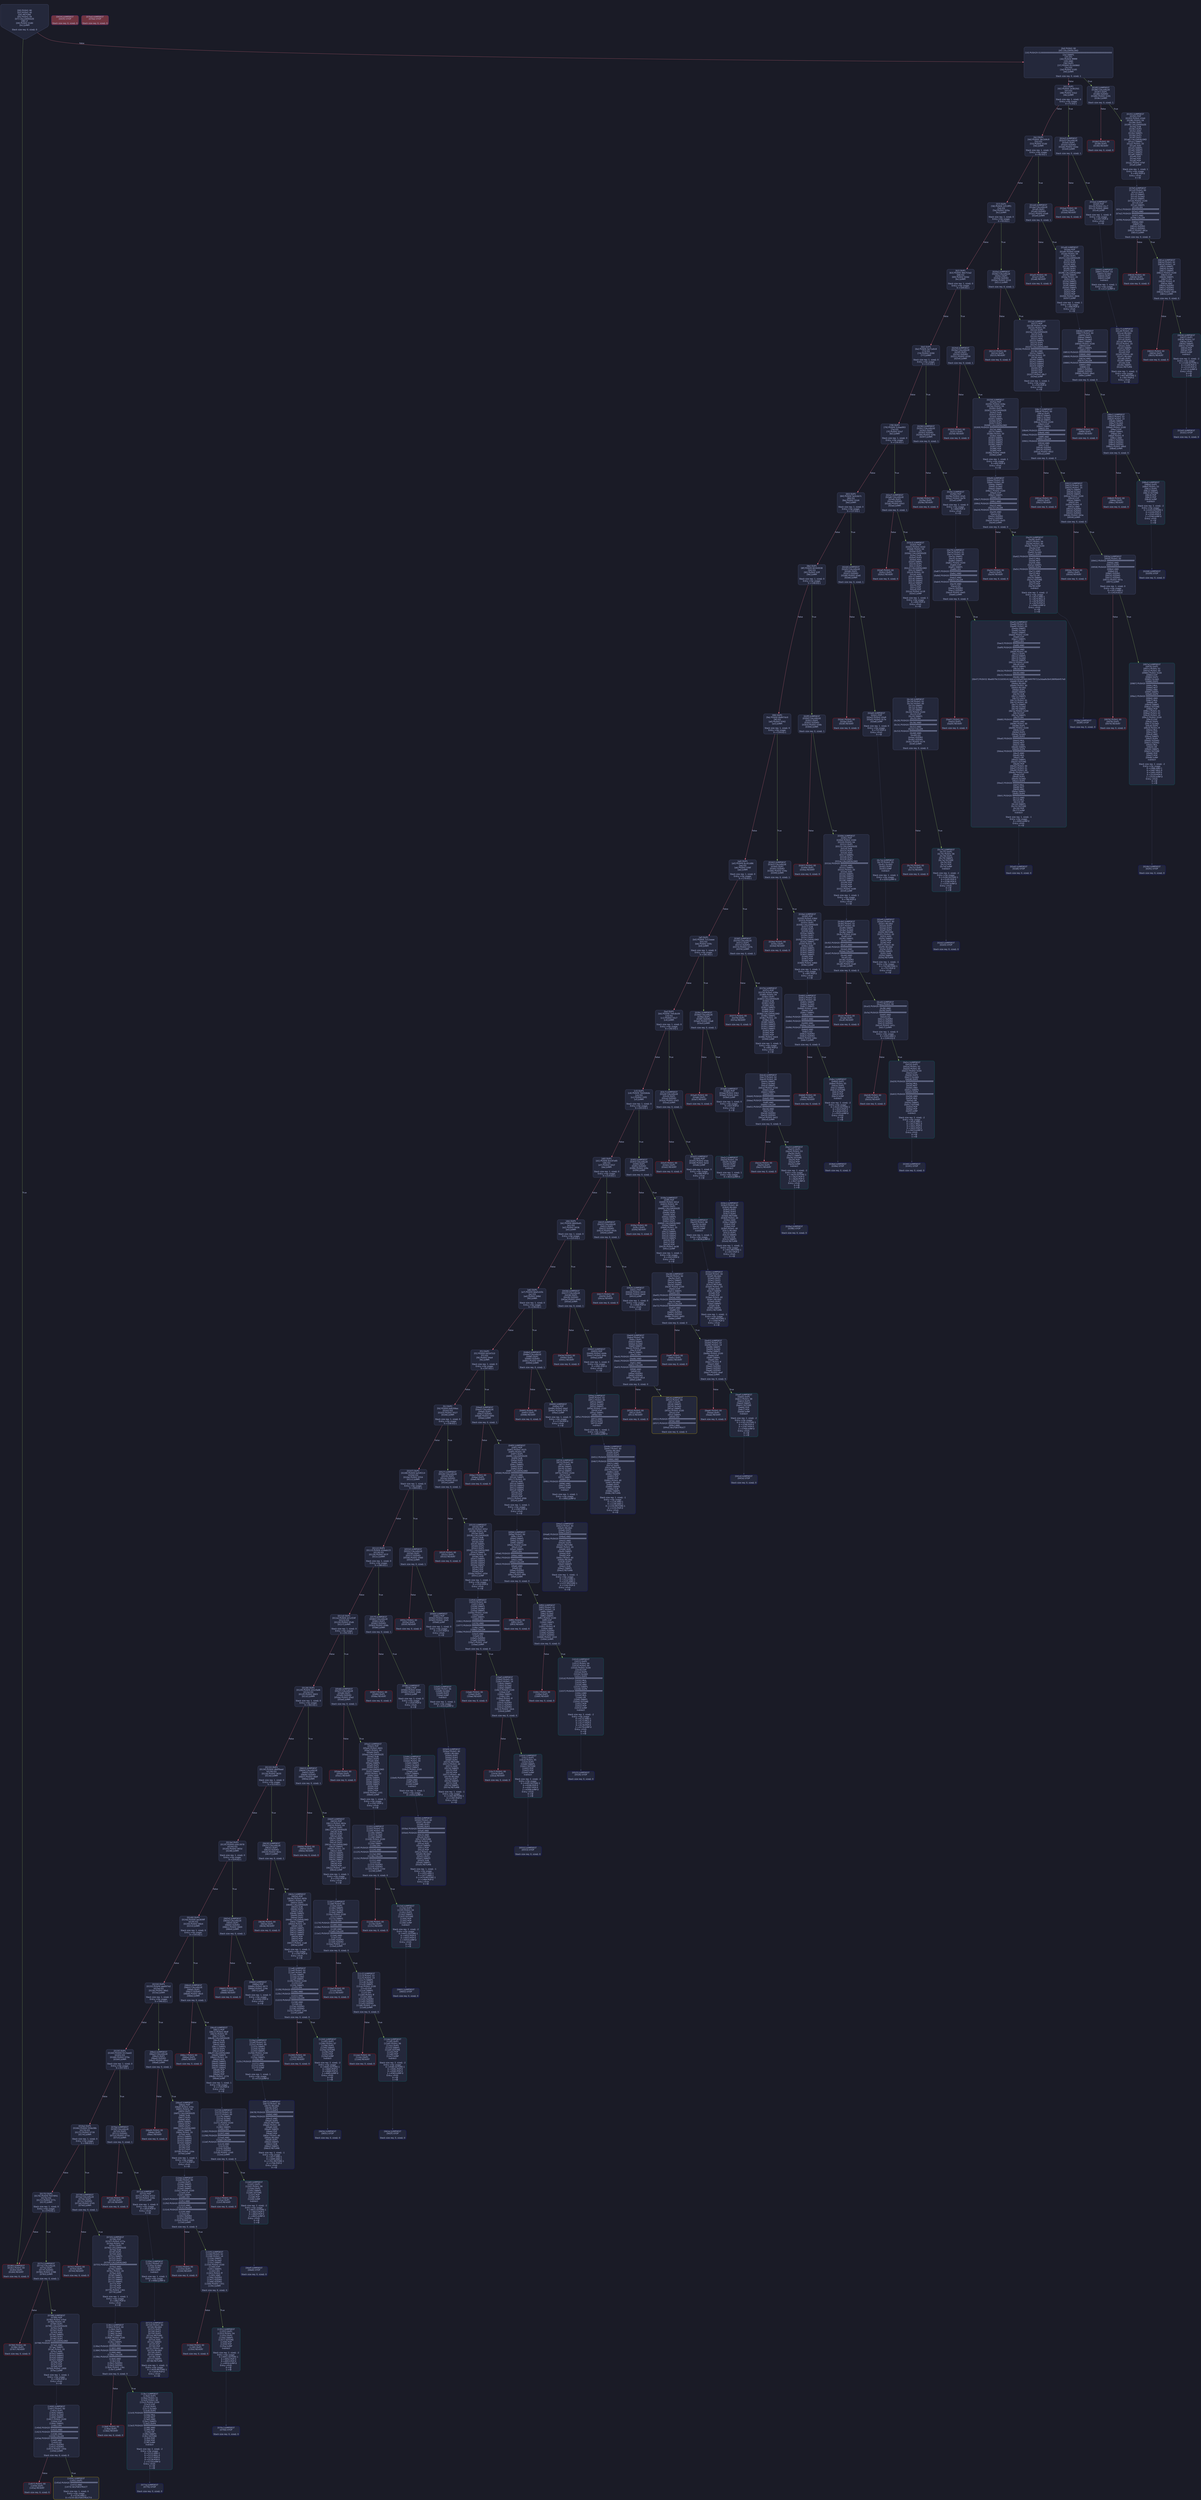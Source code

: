 digraph G {
    node [shape=box, style="filled, rounded", color="#565f89", fontcolor="#c0caf5", fontname="Helvetica", fillcolor="#24283b"];
    edge [color="#414868", fontcolor="#c0caf5", fontname="Helvetica"];
    bgcolor="#1a1b26";
    0 [ label = "[00] PUSH1 80
[02] PUSH1 40
[04] MSTORE
[05] PUSH1 04
[07] CALLDATASIZE
[08] LT
[09] PUSH2 0180
[0c] JUMPI

Stack size req: 0, sizeΔ: 0
" shape = invhouse]
    1 [ label = "[0d] PUSH1 00
[0f] CALLDATALOAD
[10] PUSH29 0100000000000000000000000000000000000000000000000000000000
[2e] SWAP1
[2f] DIV
[30] PUSH4 ffffffff
[35] AND
[36] DUP1
[37] PUSH4 05160860
[3c] EQ
[3d] PUSH2 0185
[40] JUMPI

Stack size req: 0, sizeΔ: 1
"]
    2 [ label = "[41] DUP1
[42] PUSH4 14361fd1
[47] EQ
[48] PUSH2 01b2
[4b] JUMPI

Stack size req: 1, sizeΔ: 0
Entry->Op usage:
	0->71:EQ:1
"]
    3 [ label = "[4c] DUP1
[4d] PUSH4 18c2d4c9
[52] EQ
[53] PUSH2 01dd
[56] JUMPI

Stack size req: 1, sizeΔ: 0
Entry->Op usage:
	0->82:EQ:1
"]
    4 [ label = "[57] DUP1
[58] PUSH4 2253fff1
[5d] EQ
[5e] PUSH2 020a
[61] JUMPI

Stack size req: 1, sizeΔ: 0
Entry->Op usage:
	0->93:EQ:1
"]
    5 [ label = "[62] DUP1
[63] PUSH4 46b753a2
[68] EQ
[69] PUSH2 024d
[6c] JUMPI

Stack size req: 1, sizeΔ: 0
Entry->Op usage:
	0->104:EQ:1
"]
    6 [ label = "[6d] DUP1
[6e] PUSH4 4e71e0c8
[73] EQ
[74] PUSH2 0290
[77] JUMPI

Stack size req: 1, sizeΔ: 0
Entry->Op usage:
	0->115:EQ:1
"]
    7 [ label = "[78] DUP1
[79] PUSH4 516ae993
[7e] EQ
[7f] PUSH2 02a7
[82] JUMPI

Stack size req: 1, sizeΔ: 0
Entry->Op usage:
	0->126:EQ:1
"]
    8 [ label = "[83] DUP1
[84] PUSH4 5e3cbb7c
[89] EQ
[8a] PUSH2 02d4
[8d] JUMPI

Stack size req: 1, sizeΔ: 0
Entry->Op usage:
	0->137:EQ:1
"]
    9 [ label = "[8e] DUP1
[8f] PUSH4 60344938
[94] EQ
[95] PUSH2 02ff
[98] JUMPI

Stack size req: 1, sizeΔ: 0
Entry->Op usage:
	0->148:EQ:1
"]
    10 [ label = "[99] DUP1
[9a] PUSH4 6b847dc0
[9f] EQ
[a0] PUSH2 0342
[a3] JUMPI

Stack size req: 1, sizeΔ: 0
Entry->Op usage:
	0->159:EQ:1
"]
    11 [ label = "[a4] DUP1
[a5] PUSH4 6cc61d86
[aa] EQ
[ab] PUSH2 036f
[ae] JUMPI

Stack size req: 1, sizeΔ: 0
Entry->Op usage:
	0->170:EQ:1
"]
    12 [ label = "[af] DUP1
[b0] PUSH4 7312aaae
[b5] EQ
[b6] PUSH2 039c
[b9] JUMPI

Stack size req: 1, sizeΔ: 0
Entry->Op usage:
	0->181:EQ:1
"]
    13 [ label = "[ba] DUP1
[bb] PUSH4 744c8c09
[c0] EQ
[c1] PUSH2 03c7
[c4] JUMPI

Stack size req: 1, sizeΔ: 0
Entry->Op usage:
	0->192:EQ:1
"]
    14 [ label = "[c5] DUP1
[c6] PUSH4 7b02b6de
[cb] EQ
[cc] PUSH2 03f2
[cf] JUMPI

Stack size req: 1, sizeΔ: 0
Entry->Op usage:
	0->203:EQ:1
"]
    15 [ label = "[d0] DUP1
[d1] PUSH4 83197ef0
[d6] EQ
[d7] PUSH2 041f
[da] JUMPI

Stack size req: 1, sizeΔ: 0
Entry->Op usage:
	0->214:EQ:1
"]
    16 [ label = "[db] DUP1
[dc] PUSH4 86b0befc
[e1] EQ
[e2] PUSH2 0436
[e5] JUMPI

Stack size req: 1, sizeΔ: 0
Entry->Op usage:
	0->225:EQ:1
"]
    17 [ label = "[e6] DUP1
[e7] PUSH4 8da5cb5b
[ec] EQ
[ed] PUSH2 048d
[f0] JUMPI

Stack size req: 1, sizeΔ: 0
Entry->Op usage:
	0->236:EQ:1
"]
    18 [ label = "[f1] DUP1
[f2] PUSH4 b91bf310
[f7] EQ
[f8] PUSH2 04e4
[fb] JUMPI

Stack size req: 1, sizeΔ: 0
Entry->Op usage:
	0->247:EQ:1
"]
    19 [ label = "[fc] DUP1
[fd] PUSH4 bd6206ec
[0102] EQ
[0103] PUSH2 0527
[0106] JUMPI

Stack size req: 1, sizeΔ: 0
Entry->Op usage:
	0->258:EQ:1
"]
    20 [ label = "[0107] DUP1
[0108] PUSH4 be54f214
[010d] EQ
[010e] PUSH2 0554
[0111] JUMPI

Stack size req: 1, sizeΔ: 0
Entry->Op usage:
	0->269:EQ:1
"]
    21 [ label = "[0112] DUP1
[0113] PUSH4 d16edc15
[0118] EQ
[0119] PUSH2 057f
[011c] JUMPI

Stack size req: 1, sizeΔ: 0
Entry->Op usage:
	0->280:EQ:1
"]
    22 [ label = "[011d] DUP1
[011e] PUSH4 d21cf24f
[0123] EQ
[0124] PUSH2 05d6
[0127] JUMPI

Stack size req: 1, sizeΔ: 0
Entry->Op usage:
	0->291:EQ:1
"]
    23 [ label = "[0128] DUP1
[0129] PUSH4 d31cfed6
[012e] EQ
[012f] PUSH2 0603
[0132] JUMPI

Stack size req: 1, sizeΔ: 0
Entry->Op usage:
	0->302:EQ:1
"]
    24 [ label = "[0133] DUP1
[0134] PUSH4 d8df9aad
[0139] EQ
[013a] PUSH2 0630
[013d] JUMPI

Stack size req: 1, sizeΔ: 0
Entry->Op usage:
	0->313:EQ:1
"]
    25 [ label = "[013e] DUP1
[013f] PUSH4 e30c3978
[0144] EQ
[0145] PUSH2 065d
[0148] JUMPI

Stack size req: 1, sizeΔ: 0
Entry->Op usage:
	0->324:EQ:1
"]
    26 [ label = "[0149] DUP1
[014a] PUSH4 eec809ff
[014f] EQ
[0150] PUSH2 06b4
[0153] JUMPI

Stack size req: 1, sizeΔ: 0
Entry->Op usage:
	0->335:EQ:1
"]
    27 [ label = "[0154] DUP1
[0155] PUSH4 eee007e2
[015a] EQ
[015b] PUSH2 06e1
[015e] JUMPI

Stack size req: 1, sizeΔ: 0
Entry->Op usage:
	0->346:EQ:1
"]
    28 [ label = "[015f] DUP1
[0160] PUSH4 f213aad2
[0165] EQ
[0166] PUSH2 070e
[0169] JUMPI

Stack size req: 1, sizeΔ: 0
Entry->Op usage:
	0->357:EQ:1
"]
    29 [ label = "[016a] DUP1
[016b] PUSH4 f2fde38b
[0170] EQ
[0171] PUSH2 0739
[0174] JUMPI

Stack size req: 1, sizeΔ: 0
Entry->Op usage:
	0->368:EQ:1
"]
    30 [ label = "[0175] DUP1
[0176] PUSH4 f5074f41
[017b] EQ
[017c] PUSH2 077c
[017f] JUMPI

Stack size req: 1, sizeΔ: 0
Entry->Op usage:
	0->379:EQ:1
"]
    31 [ label = "[0180] JUMPDEST
[0181] PUSH1 00
[0183] DUP1
[0184] REVERT

Stack size req: 0, sizeΔ: 0
" color = "red"]
    32 [ label = "[0185] JUMPDEST
[0186] CALLVALUE
[0187] DUP1
[0188] ISZERO
[0189] PUSH2 0191
[018c] JUMPI

Stack size req: 0, sizeΔ: 1
"]
    33 [ label = "[018d] PUSH1 00
[018f] DUP1
[0190] REVERT

Stack size req: 0, sizeΔ: 0
" color = "red"]
    34 [ label = "[0191] JUMPDEST
[0192] POP
[0193] PUSH2 01b0
[0196] PUSH1 04
[0198] DUP1
[0199] CALLDATASIZE
[019a] SUB
[019b] DUP2
[019c] ADD
[019d] SWAP1
[019e] DUP1
[019f] DUP1
[01a0] CALLDATALOAD
[01a1] SWAP1
[01a2] PUSH1 20
[01a4] ADD
[01a5] SWAP1
[01a6] SWAP3
[01a7] SWAP2
[01a8] SWAP1
[01a9] POP
[01aa] POP
[01ab] POP
[01ac] PUSH2 07bf
[01af] JUMP

Stack size req: 1, sizeΔ: 1
Entry->Op usage:
	0->402:POP:0
Entry->Exit:
	0->😵
"]
    35 [ label = "[01b0] JUMPDEST
[01b1] STOP

Stack size req: 0, sizeΔ: 0
" color = "darkblue"]
    36 [ label = "[01b2] JUMPDEST
[01b3] CALLVALUE
[01b4] DUP1
[01b5] ISZERO
[01b6] PUSH2 01be
[01b9] JUMPI

Stack size req: 0, sizeΔ: 1
"]
    37 [ label = "[01ba] PUSH1 00
[01bc] DUP1
[01bd] REVERT

Stack size req: 0, sizeΔ: 0
" color = "red"]
    38 [ label = "[01be] JUMPDEST
[01bf] POP
[01c0] PUSH2 01c7
[01c3] PUSH2 0840
[01c6] JUMP

Stack size req: 1, sizeΔ: 0
Entry->Op usage:
	0->447:POP:0
Entry->Exit:
	0->😵
"]
    39 [ label = "[01c7] JUMPDEST
[01c8] PUSH1 40
[01ca] MLOAD
[01cb] DUP1
[01cc] DUP3
[01cd] DUP2
[01ce] MSTORE
[01cf] PUSH1 20
[01d1] ADD
[01d2] SWAP2
[01d3] POP
[01d4] POP
[01d5] PUSH1 40
[01d7] MLOAD
[01d8] DUP1
[01d9] SWAP2
[01da] SUB
[01db] SWAP1
[01dc] RETURN

Stack size req: 1, sizeΔ: -1
Entry->Op usage:
	0->462:MSTORE:1
	0->467:POP:0
Entry->Exit:
	0->😵
" color = "darkblue"]
    40 [ label = "[01dd] JUMPDEST
[01de] CALLVALUE
[01df] DUP1
[01e0] ISZERO
[01e1] PUSH2 01e9
[01e4] JUMPI

Stack size req: 0, sizeΔ: 1
"]
    41 [ label = "[01e5] PUSH1 00
[01e7] DUP1
[01e8] REVERT

Stack size req: 0, sizeΔ: 0
" color = "red"]
    42 [ label = "[01e9] JUMPDEST
[01ea] POP
[01eb] PUSH2 0208
[01ee] PUSH1 04
[01f0] DUP1
[01f1] CALLDATASIZE
[01f2] SUB
[01f3] DUP2
[01f4] ADD
[01f5] SWAP1
[01f6] DUP1
[01f7] DUP1
[01f8] CALLDATALOAD
[01f9] SWAP1
[01fa] PUSH1 20
[01fc] ADD
[01fd] SWAP1
[01fe] SWAP3
[01ff] SWAP2
[0200] SWAP1
[0201] POP
[0202] POP
[0203] POP
[0204] PUSH2 0846
[0207] JUMP

Stack size req: 1, sizeΔ: 1
Entry->Op usage:
	0->490:POP:0
Entry->Exit:
	0->😵
"]
    43 [ label = "[0208] JUMPDEST
[0209] STOP

Stack size req: 0, sizeΔ: 0
" color = "darkblue"]
    44 [ label = "[020a] JUMPDEST
[020b] CALLVALUE
[020c] DUP1
[020d] ISZERO
[020e] PUSH2 0216
[0211] JUMPI

Stack size req: 0, sizeΔ: 1
"]
    45 [ label = "[0212] PUSH1 00
[0214] DUP1
[0215] REVERT

Stack size req: 0, sizeΔ: 0
" color = "red"]
    46 [ label = "[0216] JUMPDEST
[0217] POP
[0218] PUSH2 024b
[021b] PUSH1 04
[021d] DUP1
[021e] CALLDATASIZE
[021f] SUB
[0220] DUP2
[0221] ADD
[0222] SWAP1
[0223] DUP1
[0224] DUP1
[0225] CALLDATALOAD
[0226] PUSH20 ffffffffffffffffffffffffffffffffffffffff
[023b] AND
[023c] SWAP1
[023d] PUSH1 20
[023f] ADD
[0240] SWAP1
[0241] SWAP3
[0242] SWAP2
[0243] SWAP1
[0244] POP
[0245] POP
[0246] POP
[0247] PUSH2 08c7
[024a] JUMP

Stack size req: 1, sizeΔ: 1
Entry->Op usage:
	0->535:POP:0
Entry->Exit:
	0->😵
"]
    47 [ label = "[024b] JUMPDEST
[024c] STOP

Stack size req: 0, sizeΔ: 0
" color = "darkblue"]
    48 [ label = "[024d] JUMPDEST
[024e] CALLVALUE
[024f] DUP1
[0250] ISZERO
[0251] PUSH2 0259
[0254] JUMPI

Stack size req: 0, sizeΔ: 1
"]
    49 [ label = "[0255] PUSH1 00
[0257] DUP1
[0258] REVERT

Stack size req: 0, sizeΔ: 0
" color = "red"]
    50 [ label = "[0259] JUMPDEST
[025a] POP
[025b] PUSH2 028e
[025e] PUSH1 04
[0260] DUP1
[0261] CALLDATASIZE
[0262] SUB
[0263] DUP2
[0264] ADD
[0265] SWAP1
[0266] DUP1
[0267] DUP1
[0268] CALLDATALOAD
[0269] PUSH20 ffffffffffffffffffffffffffffffffffffffff
[027e] AND
[027f] SWAP1
[0280] PUSH1 20
[0282] ADD
[0283] SWAP1
[0284] SWAP3
[0285] SWAP2
[0286] SWAP1
[0287] POP
[0288] POP
[0289] POP
[028a] PUSH2 09d9
[028d] JUMP

Stack size req: 1, sizeΔ: 1
Entry->Op usage:
	0->602:POP:0
Entry->Exit:
	0->😵
"]
    51 [ label = "[028e] JUMPDEST
[028f] STOP

Stack size req: 0, sizeΔ: 0
" color = "darkblue"]
    52 [ label = "[0290] JUMPDEST
[0291] CALLVALUE
[0292] DUP1
[0293] ISZERO
[0294] PUSH2 029c
[0297] JUMPI

Stack size req: 0, sizeΔ: 1
"]
    53 [ label = "[0298] PUSH1 00
[029a] DUP1
[029b] REVERT

Stack size req: 0, sizeΔ: 0
" color = "red"]
    54 [ label = "[029c] JUMPDEST
[029d] POP
[029e] PUSH2 02a5
[02a1] PUSH2 0a79
[02a4] JUMP

Stack size req: 1, sizeΔ: 0
Entry->Op usage:
	0->669:POP:0
Entry->Exit:
	0->😵
"]
    55 [ label = "[02a5] JUMPDEST
[02a6] STOP

Stack size req: 0, sizeΔ: 0
" color = "darkblue"]
    56 [ label = "[02a7] JUMPDEST
[02a8] CALLVALUE
[02a9] DUP1
[02aa] ISZERO
[02ab] PUSH2 02b3
[02ae] JUMPI

Stack size req: 0, sizeΔ: 1
"]
    57 [ label = "[02af] PUSH1 00
[02b1] DUP1
[02b2] REVERT

Stack size req: 0, sizeΔ: 0
" color = "red"]
    58 [ label = "[02b3] JUMPDEST
[02b4] POP
[02b5] PUSH2 02d2
[02b8] PUSH1 04
[02ba] DUP1
[02bb] CALLDATASIZE
[02bc] SUB
[02bd] DUP2
[02be] ADD
[02bf] SWAP1
[02c0] DUP1
[02c1] DUP1
[02c2] CALLDATALOAD
[02c3] SWAP1
[02c4] PUSH1 20
[02c6] ADD
[02c7] SWAP1
[02c8] SWAP3
[02c9] SWAP2
[02ca] SWAP1
[02cb] POP
[02cc] POP
[02cd] POP
[02ce] PUSH2 0c18
[02d1] JUMP

Stack size req: 1, sizeΔ: 1
Entry->Op usage:
	0->692:POP:0
Entry->Exit:
	0->😵
"]
    59 [ label = "[02d2] JUMPDEST
[02d3] STOP

Stack size req: 0, sizeΔ: 0
" color = "darkblue"]
    60 [ label = "[02d4] JUMPDEST
[02d5] CALLVALUE
[02d6] DUP1
[02d7] ISZERO
[02d8] PUSH2 02e0
[02db] JUMPI

Stack size req: 0, sizeΔ: 1
"]
    61 [ label = "[02dc] PUSH1 00
[02de] DUP1
[02df] REVERT

Stack size req: 0, sizeΔ: 0
" color = "red"]
    62 [ label = "[02e0] JUMPDEST
[02e1] POP
[02e2] PUSH2 02e9
[02e5] PUSH2 0c7e
[02e8] JUMP

Stack size req: 1, sizeΔ: 0
Entry->Op usage:
	0->737:POP:0
Entry->Exit:
	0->😵
"]
    63 [ label = "[02e9] JUMPDEST
[02ea] PUSH1 40
[02ec] MLOAD
[02ed] DUP1
[02ee] DUP3
[02ef] DUP2
[02f0] MSTORE
[02f1] PUSH1 20
[02f3] ADD
[02f4] SWAP2
[02f5] POP
[02f6] POP
[02f7] PUSH1 40
[02f9] MLOAD
[02fa] DUP1
[02fb] SWAP2
[02fc] SUB
[02fd] SWAP1
[02fe] RETURN

Stack size req: 1, sizeΔ: -1
Entry->Op usage:
	0->752:MSTORE:1
	0->757:POP:0
Entry->Exit:
	0->😵
" color = "darkblue"]
    64 [ label = "[02ff] JUMPDEST
[0300] CALLVALUE
[0301] DUP1
[0302] ISZERO
[0303] PUSH2 030b
[0306] JUMPI

Stack size req: 0, sizeΔ: 1
"]
    65 [ label = "[0307] PUSH1 00
[0309] DUP1
[030a] REVERT

Stack size req: 0, sizeΔ: 0
" color = "red"]
    66 [ label = "[030b] JUMPDEST
[030c] POP
[030d] PUSH2 0340
[0310] PUSH1 04
[0312] DUP1
[0313] CALLDATASIZE
[0314] SUB
[0315] DUP2
[0316] ADD
[0317] SWAP1
[0318] DUP1
[0319] DUP1
[031a] CALLDATALOAD
[031b] PUSH20 ffffffffffffffffffffffffffffffffffffffff
[0330] AND
[0331] SWAP1
[0332] PUSH1 20
[0334] ADD
[0335] SWAP1
[0336] SWAP3
[0337] SWAP2
[0338] SWAP1
[0339] POP
[033a] POP
[033b] POP
[033c] PUSH2 0c84
[033f] JUMP

Stack size req: 1, sizeΔ: 1
Entry->Op usage:
	0->780:POP:0
Entry->Exit:
	0->😵
"]
    67 [ label = "[0340] JUMPDEST
[0341] STOP

Stack size req: 0, sizeΔ: 0
" color = "darkblue"]
    68 [ label = "[0342] JUMPDEST
[0343] CALLVALUE
[0344] DUP1
[0345] ISZERO
[0346] PUSH2 034e
[0349] JUMPI

Stack size req: 0, sizeΔ: 1
"]
    69 [ label = "[034a] PUSH1 00
[034c] DUP1
[034d] REVERT

Stack size req: 0, sizeΔ: 0
" color = "red"]
    70 [ label = "[034e] JUMPDEST
[034f] POP
[0350] PUSH2 036d
[0353] PUSH1 04
[0355] DUP1
[0356] CALLDATASIZE
[0357] SUB
[0358] DUP2
[0359] ADD
[035a] SWAP1
[035b] DUP1
[035c] DUP1
[035d] CALLDATALOAD
[035e] SWAP1
[035f] PUSH1 20
[0361] ADD
[0362] SWAP1
[0363] SWAP3
[0364] SWAP2
[0365] SWAP1
[0366] POP
[0367] POP
[0368] POP
[0369] PUSH2 0d60
[036c] JUMP

Stack size req: 1, sizeΔ: 1
Entry->Op usage:
	0->847:POP:0
Entry->Exit:
	0->😵
"]
    71 [ label = "[036d] JUMPDEST
[036e] STOP

Stack size req: 0, sizeΔ: 0
" color = "darkblue"]
    72 [ label = "[036f] JUMPDEST
[0370] CALLVALUE
[0371] DUP1
[0372] ISZERO
[0373] PUSH2 037b
[0376] JUMPI

Stack size req: 0, sizeΔ: 1
"]
    73 [ label = "[0377] PUSH1 00
[0379] DUP1
[037a] REVERT

Stack size req: 0, sizeΔ: 0
" color = "red"]
    74 [ label = "[037b] JUMPDEST
[037c] POP
[037d] PUSH2 039a
[0380] PUSH1 04
[0382] DUP1
[0383] CALLDATASIZE
[0384] SUB
[0385] DUP2
[0386] ADD
[0387] SWAP1
[0388] DUP1
[0389] DUP1
[038a] CALLDATALOAD
[038b] SWAP1
[038c] PUSH1 20
[038e] ADD
[038f] SWAP1
[0390] SWAP3
[0391] SWAP2
[0392] SWAP1
[0393] POP
[0394] POP
[0395] POP
[0396] PUSH2 0dc6
[0399] JUMP

Stack size req: 1, sizeΔ: 1
Entry->Op usage:
	0->892:POP:0
Entry->Exit:
	0->😵
"]
    75 [ label = "[039a] JUMPDEST
[039b] STOP

Stack size req: 0, sizeΔ: 0
" color = "darkblue"]
    76 [ label = "[039c] JUMPDEST
[039d] CALLVALUE
[039e] DUP1
[039f] ISZERO
[03a0] PUSH2 03a8
[03a3] JUMPI

Stack size req: 0, sizeΔ: 1
"]
    77 [ label = "[03a4] PUSH1 00
[03a6] DUP1
[03a7] REVERT

Stack size req: 0, sizeΔ: 0
" color = "red"]
    78 [ label = "[03a8] JUMPDEST
[03a9] POP
[03aa] PUSH2 03b1
[03ad] PUSH2 0e2c
[03b0] JUMP

Stack size req: 1, sizeΔ: 0
Entry->Op usage:
	0->937:POP:0
Entry->Exit:
	0->😵
"]
    79 [ label = "[03b1] JUMPDEST
[03b2] PUSH1 40
[03b4] MLOAD
[03b5] DUP1
[03b6] DUP3
[03b7] DUP2
[03b8] MSTORE
[03b9] PUSH1 20
[03bb] ADD
[03bc] SWAP2
[03bd] POP
[03be] POP
[03bf] PUSH1 40
[03c1] MLOAD
[03c2] DUP1
[03c3] SWAP2
[03c4] SUB
[03c5] SWAP1
[03c6] RETURN

Stack size req: 1, sizeΔ: -1
Entry->Op usage:
	0->952:MSTORE:1
	0->957:POP:0
Entry->Exit:
	0->😵
" color = "darkblue"]
    80 [ label = "[03c7] JUMPDEST
[03c8] CALLVALUE
[03c9] DUP1
[03ca] ISZERO
[03cb] PUSH2 03d3
[03ce] JUMPI

Stack size req: 0, sizeΔ: 1
"]
    81 [ label = "[03cf] PUSH1 00
[03d1] DUP1
[03d2] REVERT

Stack size req: 0, sizeΔ: 0
" color = "red"]
    82 [ label = "[03d3] JUMPDEST
[03d4] POP
[03d5] PUSH2 03dc
[03d8] PUSH2 0e32
[03db] JUMP

Stack size req: 1, sizeΔ: 0
Entry->Op usage:
	0->980:POP:0
Entry->Exit:
	0->😵
"]
    83 [ label = "[03dc] JUMPDEST
[03dd] PUSH1 40
[03df] MLOAD
[03e0] DUP1
[03e1] DUP3
[03e2] DUP2
[03e3] MSTORE
[03e4] PUSH1 20
[03e6] ADD
[03e7] SWAP2
[03e8] POP
[03e9] POP
[03ea] PUSH1 40
[03ec] MLOAD
[03ed] DUP1
[03ee] SWAP2
[03ef] SUB
[03f0] SWAP1
[03f1] RETURN

Stack size req: 1, sizeΔ: -1
Entry->Op usage:
	0->995:MSTORE:1
	0->1000:POP:0
Entry->Exit:
	0->😵
" color = "darkblue"]
    84 [ label = "[03f2] JUMPDEST
[03f3] CALLVALUE
[03f4] DUP1
[03f5] ISZERO
[03f6] PUSH2 03fe
[03f9] JUMPI

Stack size req: 0, sizeΔ: 1
"]
    85 [ label = "[03fa] PUSH1 00
[03fc] DUP1
[03fd] REVERT

Stack size req: 0, sizeΔ: 0
" color = "red"]
    86 [ label = "[03fe] JUMPDEST
[03ff] POP
[0400] PUSH2 041d
[0403] PUSH1 04
[0405] DUP1
[0406] CALLDATASIZE
[0407] SUB
[0408] DUP2
[0409] ADD
[040a] SWAP1
[040b] DUP1
[040c] DUP1
[040d] CALLDATALOAD
[040e] SWAP1
[040f] PUSH1 20
[0411] ADD
[0412] SWAP1
[0413] SWAP3
[0414] SWAP2
[0415] SWAP1
[0416] POP
[0417] POP
[0418] POP
[0419] PUSH2 0e38
[041c] JUMP

Stack size req: 1, sizeΔ: 1
Entry->Op usage:
	0->1023:POP:0
Entry->Exit:
	0->😵
"]
    87 [ label = "[041d] JUMPDEST
[041e] STOP

Stack size req: 0, sizeΔ: 0
" color = "darkblue"]
    88 [ label = "[041f] JUMPDEST
[0420] CALLVALUE
[0421] DUP1
[0422] ISZERO
[0423] PUSH2 042b
[0426] JUMPI

Stack size req: 0, sizeΔ: 1
"]
    89 [ label = "[0427] PUSH1 00
[0429] DUP1
[042a] REVERT

Stack size req: 0, sizeΔ: 0
" color = "red"]
    90 [ label = "[042b] JUMPDEST
[042c] POP
[042d] PUSH2 0434
[0430] PUSH2 0eb9
[0433] JUMP

Stack size req: 1, sizeΔ: 0
Entry->Op usage:
	0->1068:POP:0
Entry->Exit:
	0->😵
"]
    91 [ label = "[0434] JUMPDEST
[0435] STOP

Stack size req: 0, sizeΔ: 0
" color = "darkblue" fillcolor = "#703440"]
    92 [ label = "[0436] JUMPDEST
[0437] CALLVALUE
[0438] DUP1
[0439] ISZERO
[043a] PUSH2 0442
[043d] JUMPI

Stack size req: 0, sizeΔ: 1
"]
    93 [ label = "[043e] PUSH1 00
[0440] DUP1
[0441] REVERT

Stack size req: 0, sizeΔ: 0
" color = "red"]
    94 [ label = "[0442] JUMPDEST
[0443] POP
[0444] PUSH2 044b
[0447] PUSH2 0f4e
[044a] JUMP

Stack size req: 1, sizeΔ: 0
Entry->Op usage:
	0->1091:POP:0
Entry->Exit:
	0->😵
"]
    95 [ label = "[044b] JUMPDEST
[044c] PUSH1 40
[044e] MLOAD
[044f] DUP1
[0450] DUP3
[0451] PUSH20 ffffffffffffffffffffffffffffffffffffffff
[0466] AND
[0467] PUSH20 ffffffffffffffffffffffffffffffffffffffff
[047c] AND
[047d] DUP2
[047e] MSTORE
[047f] PUSH1 20
[0481] ADD
[0482] SWAP2
[0483] POP
[0484] POP
[0485] PUSH1 40
[0487] MLOAD
[0488] DUP1
[0489] SWAP2
[048a] SUB
[048b] SWAP1
[048c] RETURN

Stack size req: 1, sizeΔ: -1
Entry->Op usage:
	0->1126:AND:1
	0->1148:AND:1
	0->1150:MSTORE:1
	0->1155:POP:0
Entry->Exit:
	0->😵
" color = "darkblue"]
    96 [ label = "[048d] JUMPDEST
[048e] CALLVALUE
[048f] DUP1
[0490] ISZERO
[0491] PUSH2 0499
[0494] JUMPI

Stack size req: 0, sizeΔ: 1
"]
    97 [ label = "[0495] PUSH1 00
[0497] DUP1
[0498] REVERT

Stack size req: 0, sizeΔ: 0
" color = "red"]
    98 [ label = "[0499] JUMPDEST
[049a] POP
[049b] PUSH2 04a2
[049e] PUSH2 0f74
[04a1] JUMP

Stack size req: 1, sizeΔ: 0
Entry->Op usage:
	0->1178:POP:0
Entry->Exit:
	0->😵
"]
    99 [ label = "[04a2] JUMPDEST
[04a3] PUSH1 40
[04a5] MLOAD
[04a6] DUP1
[04a7] DUP3
[04a8] PUSH20 ffffffffffffffffffffffffffffffffffffffff
[04bd] AND
[04be] PUSH20 ffffffffffffffffffffffffffffffffffffffff
[04d3] AND
[04d4] DUP2
[04d5] MSTORE
[04d6] PUSH1 20
[04d8] ADD
[04d9] SWAP2
[04da] POP
[04db] POP
[04dc] PUSH1 40
[04de] MLOAD
[04df] DUP1
[04e0] SWAP2
[04e1] SUB
[04e2] SWAP1
[04e3] RETURN

Stack size req: 1, sizeΔ: -1
Entry->Op usage:
	0->1213:AND:1
	0->1235:AND:1
	0->1237:MSTORE:1
	0->1242:POP:0
Entry->Exit:
	0->😵
" color = "darkblue"]
    100 [ label = "[04e4] JUMPDEST
[04e5] CALLVALUE
[04e6] DUP1
[04e7] ISZERO
[04e8] PUSH2 04f0
[04eb] JUMPI

Stack size req: 0, sizeΔ: 1
"]
    101 [ label = "[04ec] PUSH1 00
[04ee] DUP1
[04ef] REVERT

Stack size req: 0, sizeΔ: 0
" color = "red"]
    102 [ label = "[04f0] JUMPDEST
[04f1] POP
[04f2] PUSH2 0525
[04f5] PUSH1 04
[04f7] DUP1
[04f8] CALLDATASIZE
[04f9] SUB
[04fa] DUP2
[04fb] ADD
[04fc] SWAP1
[04fd] DUP1
[04fe] DUP1
[04ff] CALLDATALOAD
[0500] PUSH20 ffffffffffffffffffffffffffffffffffffffff
[0515] AND
[0516] SWAP1
[0517] PUSH1 20
[0519] ADD
[051a] SWAP1
[051b] SWAP3
[051c] SWAP2
[051d] SWAP1
[051e] POP
[051f] POP
[0520] POP
[0521] PUSH2 0f99
[0524] JUMP

Stack size req: 1, sizeΔ: 1
Entry->Op usage:
	0->1265:POP:0
Entry->Exit:
	0->😵
"]
    103 [ label = "[0525] JUMPDEST
[0526] STOP

Stack size req: 0, sizeΔ: 0
" color = "darkblue"]
    104 [ label = "[0527] JUMPDEST
[0528] CALLVALUE
[0529] DUP1
[052a] ISZERO
[052b] PUSH2 0533
[052e] JUMPI

Stack size req: 0, sizeΔ: 1
"]
    105 [ label = "[052f] PUSH1 00
[0531] DUP1
[0532] REVERT

Stack size req: 0, sizeΔ: 0
" color = "red"]
    106 [ label = "[0533] JUMPDEST
[0534] POP
[0535] PUSH2 0552
[0538] PUSH1 04
[053a] DUP1
[053b] CALLDATASIZE
[053c] SUB
[053d] DUP2
[053e] ADD
[053f] SWAP1
[0540] DUP1
[0541] DUP1
[0542] CALLDATALOAD
[0543] SWAP1
[0544] PUSH1 20
[0546] ADD
[0547] SWAP1
[0548] SWAP3
[0549] SWAP2
[054a] SWAP1
[054b] POP
[054c] POP
[054d] POP
[054e] PUSH2 1054
[0551] JUMP

Stack size req: 1, sizeΔ: 1
Entry->Op usage:
	0->1332:POP:0
Entry->Exit:
	0->😵
"]
    107 [ label = "[0552] JUMPDEST
[0553] STOP

Stack size req: 0, sizeΔ: 0
" color = "darkblue"]
    108 [ label = "[0554] JUMPDEST
[0555] CALLVALUE
[0556] DUP1
[0557] ISZERO
[0558] PUSH2 0560
[055b] JUMPI

Stack size req: 0, sizeΔ: 1
"]
    109 [ label = "[055c] PUSH1 00
[055e] DUP1
[055f] REVERT

Stack size req: 0, sizeΔ: 0
" color = "red"]
    110 [ label = "[0560] JUMPDEST
[0561] POP
[0562] PUSH2 0569
[0565] PUSH2 10d5
[0568] JUMP

Stack size req: 1, sizeΔ: 0
Entry->Op usage:
	0->1377:POP:0
Entry->Exit:
	0->😵
"]
    111 [ label = "[0569] JUMPDEST
[056a] PUSH1 40
[056c] MLOAD
[056d] DUP1
[056e] DUP3
[056f] DUP2
[0570] MSTORE
[0571] PUSH1 20
[0573] ADD
[0574] SWAP2
[0575] POP
[0576] POP
[0577] PUSH1 40
[0579] MLOAD
[057a] DUP1
[057b] SWAP2
[057c] SUB
[057d] SWAP1
[057e] RETURN

Stack size req: 1, sizeΔ: -1
Entry->Op usage:
	0->1392:MSTORE:1
	0->1397:POP:0
Entry->Exit:
	0->😵
" color = "darkblue"]
    112 [ label = "[057f] JUMPDEST
[0580] CALLVALUE
[0581] DUP1
[0582] ISZERO
[0583] PUSH2 058b
[0586] JUMPI

Stack size req: 0, sizeΔ: 1
"]
    113 [ label = "[0587] PUSH1 00
[0589] DUP1
[058a] REVERT

Stack size req: 0, sizeΔ: 0
" color = "red"]
    114 [ label = "[058b] JUMPDEST
[058c] POP
[058d] PUSH2 0594
[0590] PUSH2 10db
[0593] JUMP

Stack size req: 1, sizeΔ: 0
Entry->Op usage:
	0->1420:POP:0
Entry->Exit:
	0->😵
"]
    115 [ label = "[0594] JUMPDEST
[0595] PUSH1 40
[0597] MLOAD
[0598] DUP1
[0599] DUP3
[059a] PUSH20 ffffffffffffffffffffffffffffffffffffffff
[05af] AND
[05b0] PUSH20 ffffffffffffffffffffffffffffffffffffffff
[05c5] AND
[05c6] DUP2
[05c7] MSTORE
[05c8] PUSH1 20
[05ca] ADD
[05cb] SWAP2
[05cc] POP
[05cd] POP
[05ce] PUSH1 40
[05d0] MLOAD
[05d1] DUP1
[05d2] SWAP2
[05d3] SUB
[05d4] SWAP1
[05d5] RETURN

Stack size req: 1, sizeΔ: -1
Entry->Op usage:
	0->1455:AND:1
	0->1477:AND:1
	0->1479:MSTORE:1
	0->1484:POP:0
Entry->Exit:
	0->😵
" color = "darkblue"]
    116 [ label = "[05d6] JUMPDEST
[05d7] CALLVALUE
[05d8] DUP1
[05d9] ISZERO
[05da] PUSH2 05e2
[05dd] JUMPI

Stack size req: 0, sizeΔ: 1
"]
    117 [ label = "[05de] PUSH1 00
[05e0] DUP1
[05e1] REVERT

Stack size req: 0, sizeΔ: 0
" color = "red"]
    118 [ label = "[05e2] JUMPDEST
[05e3] POP
[05e4] PUSH2 0601
[05e7] PUSH1 04
[05e9] DUP1
[05ea] CALLDATASIZE
[05eb] SUB
[05ec] DUP2
[05ed] ADD
[05ee] SWAP1
[05ef] DUP1
[05f0] DUP1
[05f1] CALLDATALOAD
[05f2] SWAP1
[05f3] PUSH1 20
[05f5] ADD
[05f6] SWAP1
[05f7] SWAP3
[05f8] SWAP2
[05f9] SWAP1
[05fa] POP
[05fb] POP
[05fc] POP
[05fd] PUSH2 1101
[0600] JUMP

Stack size req: 1, sizeΔ: 1
Entry->Op usage:
	0->1507:POP:0
Entry->Exit:
	0->😵
"]
    119 [ label = "[0601] JUMPDEST
[0602] STOP

Stack size req: 0, sizeΔ: 0
" color = "darkblue"]
    120 [ label = "[0603] JUMPDEST
[0604] CALLVALUE
[0605] DUP1
[0606] ISZERO
[0607] PUSH2 060f
[060a] JUMPI

Stack size req: 0, sizeΔ: 1
"]
    121 [ label = "[060b] PUSH1 00
[060d] DUP1
[060e] REVERT

Stack size req: 0, sizeΔ: 0
" color = "red"]
    122 [ label = "[060f] JUMPDEST
[0610] POP
[0611] PUSH2 062e
[0614] PUSH1 04
[0616] DUP1
[0617] CALLDATASIZE
[0618] SUB
[0619] DUP2
[061a] ADD
[061b] SWAP1
[061c] DUP1
[061d] DUP1
[061e] CALLDATALOAD
[061f] SWAP1
[0620] PUSH1 20
[0622] ADD
[0623] SWAP1
[0624] SWAP3
[0625] SWAP2
[0626] SWAP1
[0627] POP
[0628] POP
[0629] POP
[062a] PUSH2 1167
[062d] JUMP

Stack size req: 1, sizeΔ: 1
Entry->Op usage:
	0->1552:POP:0
Entry->Exit:
	0->😵
"]
    123 [ label = "[062e] JUMPDEST
[062f] STOP

Stack size req: 0, sizeΔ: 0
" color = "darkblue"]
    124 [ label = "[0630] JUMPDEST
[0631] CALLVALUE
[0632] DUP1
[0633] ISZERO
[0634] PUSH2 063c
[0637] JUMPI

Stack size req: 0, sizeΔ: 1
"]
    125 [ label = "[0638] PUSH1 00
[063a] DUP1
[063b] REVERT

Stack size req: 0, sizeΔ: 0
" color = "red"]
    126 [ label = "[063c] JUMPDEST
[063d] POP
[063e] PUSH2 065b
[0641] PUSH1 04
[0643] DUP1
[0644] CALLDATASIZE
[0645] SUB
[0646] DUP2
[0647] ADD
[0648] SWAP1
[0649] DUP1
[064a] DUP1
[064b] CALLDATALOAD
[064c] SWAP1
[064d] PUSH1 20
[064f] ADD
[0650] SWAP1
[0651] SWAP3
[0652] SWAP2
[0653] SWAP1
[0654] POP
[0655] POP
[0656] POP
[0657] PUSH2 11e8
[065a] JUMP

Stack size req: 1, sizeΔ: 1
Entry->Op usage:
	0->1597:POP:0
Entry->Exit:
	0->😵
"]
    127 [ label = "[065b] JUMPDEST
[065c] STOP

Stack size req: 0, sizeΔ: 0
" color = "darkblue"]
    128 [ label = "[065d] JUMPDEST
[065e] CALLVALUE
[065f] DUP1
[0660] ISZERO
[0661] PUSH2 0669
[0664] JUMPI

Stack size req: 0, sizeΔ: 1
"]
    129 [ label = "[0665] PUSH1 00
[0667] DUP1
[0668] REVERT

Stack size req: 0, sizeΔ: 0
" color = "red"]
    130 [ label = "[0669] JUMPDEST
[066a] POP
[066b] PUSH2 0672
[066e] PUSH2 124e
[0671] JUMP

Stack size req: 1, sizeΔ: 0
Entry->Op usage:
	0->1642:POP:0
Entry->Exit:
	0->😵
"]
    131 [ label = "[0672] JUMPDEST
[0673] PUSH1 40
[0675] MLOAD
[0676] DUP1
[0677] DUP3
[0678] PUSH20 ffffffffffffffffffffffffffffffffffffffff
[068d] AND
[068e] PUSH20 ffffffffffffffffffffffffffffffffffffffff
[06a3] AND
[06a4] DUP2
[06a5] MSTORE
[06a6] PUSH1 20
[06a8] ADD
[06a9] SWAP2
[06aa] POP
[06ab] POP
[06ac] PUSH1 40
[06ae] MLOAD
[06af] DUP1
[06b0] SWAP2
[06b1] SUB
[06b2] SWAP1
[06b3] RETURN

Stack size req: 1, sizeΔ: -1
Entry->Op usage:
	0->1677:AND:1
	0->1699:AND:1
	0->1701:MSTORE:1
	0->1706:POP:0
Entry->Exit:
	0->😵
" color = "darkblue"]
    132 [ label = "[06b4] JUMPDEST
[06b5] CALLVALUE
[06b6] DUP1
[06b7] ISZERO
[06b8] PUSH2 06c0
[06bb] JUMPI

Stack size req: 0, sizeΔ: 1
"]
    133 [ label = "[06bc] PUSH1 00
[06be] DUP1
[06bf] REVERT

Stack size req: 0, sizeΔ: 0
" color = "red"]
    134 [ label = "[06c0] JUMPDEST
[06c1] POP
[06c2] PUSH2 06df
[06c5] PUSH1 04
[06c7] DUP1
[06c8] CALLDATASIZE
[06c9] SUB
[06ca] DUP2
[06cb] ADD
[06cc] SWAP1
[06cd] DUP1
[06ce] DUP1
[06cf] CALLDATALOAD
[06d0] SWAP1
[06d1] PUSH1 20
[06d3] ADD
[06d4] SWAP1
[06d5] SWAP3
[06d6] SWAP2
[06d7] SWAP1
[06d8] POP
[06d9] POP
[06da] POP
[06db] PUSH2 1274
[06de] JUMP

Stack size req: 1, sizeΔ: 1
Entry->Op usage:
	0->1729:POP:0
Entry->Exit:
	0->😵
"]
    135 [ label = "[06df] JUMPDEST
[06e0] STOP

Stack size req: 0, sizeΔ: 0
" color = "darkblue"]
    136 [ label = "[06e1] JUMPDEST
[06e2] CALLVALUE
[06e3] DUP1
[06e4] ISZERO
[06e5] PUSH2 06ed
[06e8] JUMPI

Stack size req: 0, sizeΔ: 1
"]
    137 [ label = "[06e9] PUSH1 00
[06eb] DUP1
[06ec] REVERT

Stack size req: 0, sizeΔ: 0
" color = "red"]
    138 [ label = "[06ed] JUMPDEST
[06ee] POP
[06ef] PUSH2 070c
[06f2] PUSH1 04
[06f4] DUP1
[06f5] CALLDATASIZE
[06f6] SUB
[06f7] DUP2
[06f8] ADD
[06f9] SWAP1
[06fa] DUP1
[06fb] DUP1
[06fc] CALLDATALOAD
[06fd] SWAP1
[06fe] PUSH1 20
[0700] ADD
[0701] SWAP1
[0702] SWAP3
[0703] SWAP2
[0704] SWAP1
[0705] POP
[0706] POP
[0707] POP
[0708] PUSH2 12da
[070b] JUMP

Stack size req: 1, sizeΔ: 1
Entry->Op usage:
	0->1774:POP:0
Entry->Exit:
	0->😵
"]
    139 [ label = "[070c] JUMPDEST
[070d] STOP

Stack size req: 0, sizeΔ: 0
" color = "darkblue"]
    140 [ label = "[070e] JUMPDEST
[070f] CALLVALUE
[0710] DUP1
[0711] ISZERO
[0712] PUSH2 071a
[0715] JUMPI

Stack size req: 0, sizeΔ: 1
"]
    141 [ label = "[0716] PUSH1 00
[0718] DUP1
[0719] REVERT

Stack size req: 0, sizeΔ: 0
" color = "red"]
    142 [ label = "[071a] JUMPDEST
[071b] POP
[071c] PUSH2 0723
[071f] PUSH2 135b
[0722] JUMP

Stack size req: 1, sizeΔ: 0
Entry->Op usage:
	0->1819:POP:0
Entry->Exit:
	0->😵
"]
    143 [ label = "[0723] JUMPDEST
[0724] PUSH1 40
[0726] MLOAD
[0727] DUP1
[0728] DUP3
[0729] DUP2
[072a] MSTORE
[072b] PUSH1 20
[072d] ADD
[072e] SWAP2
[072f] POP
[0730] POP
[0731] PUSH1 40
[0733] MLOAD
[0734] DUP1
[0735] SWAP2
[0736] SUB
[0737] SWAP1
[0738] RETURN

Stack size req: 1, sizeΔ: -1
Entry->Op usage:
	0->1834:MSTORE:1
	0->1839:POP:0
Entry->Exit:
	0->😵
" color = "darkblue"]
    144 [ label = "[0739] JUMPDEST
[073a] CALLVALUE
[073b] DUP1
[073c] ISZERO
[073d] PUSH2 0745
[0740] JUMPI

Stack size req: 0, sizeΔ: 1
"]
    145 [ label = "[0741] PUSH1 00
[0743] DUP1
[0744] REVERT

Stack size req: 0, sizeΔ: 0
" color = "red"]
    146 [ label = "[0745] JUMPDEST
[0746] POP
[0747] PUSH2 077a
[074a] PUSH1 04
[074c] DUP1
[074d] CALLDATASIZE
[074e] SUB
[074f] DUP2
[0750] ADD
[0751] SWAP1
[0752] DUP1
[0753] DUP1
[0754] CALLDATALOAD
[0755] PUSH20 ffffffffffffffffffffffffffffffffffffffff
[076a] AND
[076b] SWAP1
[076c] PUSH1 20
[076e] ADD
[076f] SWAP1
[0770] SWAP3
[0771] SWAP2
[0772] SWAP1
[0773] POP
[0774] POP
[0775] POP
[0776] PUSH2 1361
[0779] JUMP

Stack size req: 1, sizeΔ: 1
Entry->Op usage:
	0->1862:POP:0
Entry->Exit:
	0->😵
"]
    147 [ label = "[077a] JUMPDEST
[077b] STOP

Stack size req: 0, sizeΔ: 0
" color = "darkblue"]
    148 [ label = "[077c] JUMPDEST
[077d] CALLVALUE
[077e] DUP1
[077f] ISZERO
[0780] PUSH2 0788
[0783] JUMPI

Stack size req: 0, sizeΔ: 1
"]
    149 [ label = "[0784] PUSH1 00
[0786] DUP1
[0787] REVERT

Stack size req: 0, sizeΔ: 0
" color = "red"]
    150 [ label = "[0788] JUMPDEST
[0789] POP
[078a] PUSH2 07bd
[078d] PUSH1 04
[078f] DUP1
[0790] CALLDATASIZE
[0791] SUB
[0792] DUP2
[0793] ADD
[0794] SWAP1
[0795] DUP1
[0796] DUP1
[0797] CALLDATALOAD
[0798] PUSH20 ffffffffffffffffffffffffffffffffffffffff
[07ad] AND
[07ae] SWAP1
[07af] PUSH1 20
[07b1] ADD
[07b2] SWAP1
[07b3] SWAP3
[07b4] SWAP2
[07b5] SWAP1
[07b6] POP
[07b7] POP
[07b8] POP
[07b9] PUSH2 1400
[07bc] JUMP

Stack size req: 1, sizeΔ: 1
Entry->Op usage:
	0->1929:POP:0
Entry->Exit:
	0->😵
"]
    151 [ label = "[07bd] JUMPDEST
[07be] STOP

Stack size req: 0, sizeΔ: 0
" color = "darkblue" fillcolor = "#703440"]
    152 [ label = "[07bf] JUMPDEST
[07c0] PUSH1 00
[07c2] DUP1
[07c3] SWAP1
[07c4] SLOAD
[07c5] SWAP1
[07c6] PUSH2 0100
[07c9] EXP
[07ca] SWAP1
[07cb] DIV
[07cc] PUSH20 ffffffffffffffffffffffffffffffffffffffff
[07e1] AND
[07e2] PUSH20 ffffffffffffffffffffffffffffffffffffffff
[07f7] AND
[07f8] CALLER
[07f9] PUSH20 ffffffffffffffffffffffffffffffffffffffff
[080e] AND
[080f] EQ
[0810] ISZERO
[0811] ISZERO
[0812] PUSH2 081a
[0815] JUMPI

Stack size req: 0, sizeΔ: 0
"]
    153 [ label = "[0816] PUSH1 00
[0818] DUP1
[0819] REVERT

Stack size req: 0, sizeΔ: 0
" color = "red"]
    154 [ label = "[081a] JUMPDEST
[081b] PUSH1 02
[081d] PUSH1 14
[081f] SWAP1
[0820] SLOAD
[0821] SWAP1
[0822] PUSH2 0100
[0825] EXP
[0826] SWAP1
[0827] DIV
[0828] PUSH1 ff
[082a] AND
[082b] ISZERO
[082c] ISZERO
[082d] ISZERO
[082e] PUSH2 0836
[0831] JUMPI

Stack size req: 0, sizeΔ: 0
"]
    155 [ label = "[0832] PUSH1 00
[0834] DUP1
[0835] REVERT

Stack size req: 0, sizeΔ: 0
" color = "red"]
    156 [ label = "[0836] JUMPDEST
[0837] DUP1
[0838] PUSH1 07
[083a] DUP2
[083b] SWAP1
[083c] SSTORE
[083d] POP
[083e] POP
[083f] JUMP
Indirect!

Stack size req: 2, sizeΔ: -2
Entry->Op usage:
	0->2108:SSTORE:1
	0->2109:POP:0
	0->2110:POP:0
	1->2111:JUMP:0
Entry->Exit:
	0->😵
	1->😵
" color = "teal"]
    157 [ label = "[0840] JUMPDEST
[0841] PUSH1 03
[0843] SLOAD
[0844] DUP2
[0845] JUMP
Indirect!

Stack size req: 1, sizeΔ: 1
Entry->Op usage:
	0->2117:JUMP:0
" color = "teal"]
    158 [ label = "[0846] JUMPDEST
[0847] PUSH1 00
[0849] DUP1
[084a] SWAP1
[084b] SLOAD
[084c] SWAP1
[084d] PUSH2 0100
[0850] EXP
[0851] SWAP1
[0852] DIV
[0853] PUSH20 ffffffffffffffffffffffffffffffffffffffff
[0868] AND
[0869] PUSH20 ffffffffffffffffffffffffffffffffffffffff
[087e] AND
[087f] CALLER
[0880] PUSH20 ffffffffffffffffffffffffffffffffffffffff
[0895] AND
[0896] EQ
[0897] ISZERO
[0898] ISZERO
[0899] PUSH2 08a1
[089c] JUMPI

Stack size req: 0, sizeΔ: 0
"]
    159 [ label = "[089d] PUSH1 00
[089f] DUP1
[08a0] REVERT

Stack size req: 0, sizeΔ: 0
" color = "red"]
    160 [ label = "[08a1] JUMPDEST
[08a2] PUSH1 02
[08a4] PUSH1 14
[08a6] SWAP1
[08a7] SLOAD
[08a8] SWAP1
[08a9] PUSH2 0100
[08ac] EXP
[08ad] SWAP1
[08ae] DIV
[08af] PUSH1 ff
[08b1] AND
[08b2] ISZERO
[08b3] ISZERO
[08b4] ISZERO
[08b5] PUSH2 08bd
[08b8] JUMPI

Stack size req: 0, sizeΔ: 0
"]
    161 [ label = "[08b9] PUSH1 00
[08bb] DUP1
[08bc] REVERT

Stack size req: 0, sizeΔ: 0
" color = "red"]
    162 [ label = "[08bd] JUMPDEST
[08be] DUP1
[08bf] PUSH1 03
[08c1] DUP2
[08c2] SWAP1
[08c3] SSTORE
[08c4] POP
[08c5] POP
[08c6] JUMP
Indirect!

Stack size req: 2, sizeΔ: -2
Entry->Op usage:
	0->2243:SSTORE:1
	0->2244:POP:0
	0->2245:POP:0
	1->2246:JUMP:0
Entry->Exit:
	0->😵
	1->😵
" color = "teal"]
    163 [ label = "[08c7] JUMPDEST
[08c8] PUSH1 00
[08ca] DUP1
[08cb] SWAP1
[08cc] SLOAD
[08cd] SWAP1
[08ce] PUSH2 0100
[08d1] EXP
[08d2] SWAP1
[08d3] DIV
[08d4] PUSH20 ffffffffffffffffffffffffffffffffffffffff
[08e9] AND
[08ea] PUSH20 ffffffffffffffffffffffffffffffffffffffff
[08ff] AND
[0900] CALLER
[0901] PUSH20 ffffffffffffffffffffffffffffffffffffffff
[0916] AND
[0917] EQ
[0918] ISZERO
[0919] ISZERO
[091a] PUSH2 0922
[091d] JUMPI

Stack size req: 0, sizeΔ: 0
"]
    164 [ label = "[091e] PUSH1 00
[0920] DUP1
[0921] REVERT

Stack size req: 0, sizeΔ: 0
" color = "red"]
    165 [ label = "[0922] JUMPDEST
[0923] PUSH1 02
[0925] PUSH1 14
[0927] SWAP1
[0928] SLOAD
[0929] SWAP1
[092a] PUSH2 0100
[092d] EXP
[092e] SWAP1
[092f] DIV
[0930] PUSH1 ff
[0932] AND
[0933] ISZERO
[0934] ISZERO
[0935] ISZERO
[0936] PUSH2 093e
[0939] JUMPI

Stack size req: 0, sizeΔ: 0
"]
    166 [ label = "[093a] PUSH1 00
[093c] DUP1
[093d] REVERT

Stack size req: 0, sizeΔ: 0
" color = "red"]
    167 [ label = "[093e] JUMPDEST
[093f] PUSH1 00
[0941] PUSH20 ffffffffffffffffffffffffffffffffffffffff
[0956] AND
[0957] DUP2
[0958] PUSH20 ffffffffffffffffffffffffffffffffffffffff
[096d] AND
[096e] EQ
[096f] ISZERO
[0970] ISZERO
[0971] ISZERO
[0972] PUSH2 097a
[0975] JUMPI

Stack size req: 1, sizeΔ: 0
Entry->Op usage:
	0->2413:AND:1
	0->2414:EQ:0
"]
    168 [ label = "[0976] PUSH1 00
[0978] DUP1
[0979] REVERT

Stack size req: 0, sizeΔ: 0
" color = "red"]
    169 [ label = "[097a] JUMPDEST
[097b] DUP1
[097c] PUSH1 02
[097e] PUSH1 00
[0980] PUSH2 0100
[0983] EXP
[0984] DUP2
[0985] SLOAD
[0986] DUP2
[0987] PUSH20 ffffffffffffffffffffffffffffffffffffffff
[099c] MUL
[099d] NOT
[099e] AND
[099f] SWAP1
[09a0] DUP4
[09a1] PUSH20 ffffffffffffffffffffffffffffffffffffffff
[09b6] AND
[09b7] MUL
[09b8] OR
[09b9] SWAP1
[09ba] SSTORE
[09bb] POP
[09bc] PUSH1 01
[09be] PUSH1 02
[09c0] PUSH1 14
[09c2] PUSH2 0100
[09c5] EXP
[09c6] DUP2
[09c7] SLOAD
[09c8] DUP2
[09c9] PUSH1 ff
[09cb] MUL
[09cc] NOT
[09cd] AND
[09ce] SWAP1
[09cf] DUP4
[09d0] ISZERO
[09d1] ISZERO
[09d2] MUL
[09d3] OR
[09d4] SWAP1
[09d5] SSTORE
[09d6] POP
[09d7] POP
[09d8] JUMP
Indirect!

Stack size req: 2, sizeΔ: -2
Entry->Op usage:
	0->2486:AND:1
	0->2487:MUL:0
	0->2491:POP:0
	0->2519:POP:0
	1->2520:JUMP:0
Entry->Exit:
	0->😵
	1->😵
" color = "teal"]
    170 [ label = "[09d9] JUMPDEST
[09da] PUSH1 02
[09dc] PUSH1 00
[09de] SWAP1
[09df] SLOAD
[09e0] SWAP1
[09e1] PUSH2 0100
[09e4] EXP
[09e5] SWAP1
[09e6] DIV
[09e7] PUSH20 ffffffffffffffffffffffffffffffffffffffff
[09fc] AND
[09fd] PUSH20 ffffffffffffffffffffffffffffffffffffffff
[0a12] AND
[0a13] CALLER
[0a14] PUSH20 ffffffffffffffffffffffffffffffffffffffff
[0a29] AND
[0a2a] EQ
[0a2b] ISZERO
[0a2c] ISZERO
[0a2d] PUSH2 0a35
[0a30] JUMPI

Stack size req: 0, sizeΔ: 0
"]
    171 [ label = "[0a31] PUSH1 00
[0a33] DUP1
[0a34] REVERT

Stack size req: 0, sizeΔ: 0
" color = "red"]
    172 [ label = "[0a35] JUMPDEST
[0a36] DUP1
[0a37] PUSH1 09
[0a39] PUSH1 00
[0a3b] PUSH2 0100
[0a3e] EXP
[0a3f] DUP2
[0a40] SLOAD
[0a41] DUP2
[0a42] PUSH20 ffffffffffffffffffffffffffffffffffffffff
[0a57] MUL
[0a58] NOT
[0a59] AND
[0a5a] SWAP1
[0a5b] DUP4
[0a5c] PUSH20 ffffffffffffffffffffffffffffffffffffffff
[0a71] AND
[0a72] MUL
[0a73] OR
[0a74] SWAP1
[0a75] SSTORE
[0a76] POP
[0a77] POP
[0a78] JUMP
Indirect!

Stack size req: 2, sizeΔ: -2
Entry->Op usage:
	0->2673:AND:1
	0->2674:MUL:0
	0->2678:POP:0
	0->2679:POP:0
	1->2680:JUMP:0
Entry->Exit:
	0->😵
	1->😵
" color = "teal"]
    173 [ label = "[0a79] JUMPDEST
[0a7a] PUSH1 01
[0a7c] PUSH1 00
[0a7e] SWAP1
[0a7f] SLOAD
[0a80] SWAP1
[0a81] PUSH2 0100
[0a84] EXP
[0a85] SWAP1
[0a86] DIV
[0a87] PUSH20 ffffffffffffffffffffffffffffffffffffffff
[0a9c] AND
[0a9d] PUSH20 ffffffffffffffffffffffffffffffffffffffff
[0ab2] AND
[0ab3] CALLER
[0ab4] PUSH20 ffffffffffffffffffffffffffffffffffffffff
[0ac9] AND
[0aca] EQ
[0acb] ISZERO
[0acc] ISZERO
[0acd] PUSH2 0ad5
[0ad0] JUMPI

Stack size req: 0, sizeΔ: 0
"]
    174 [ label = "[0ad1] PUSH1 00
[0ad3] DUP1
[0ad4] REVERT

Stack size req: 0, sizeΔ: 0
" color = "red"]
    175 [ label = "[0ad5] JUMPDEST
[0ad6] PUSH1 01
[0ad8] PUSH1 00
[0ada] SWAP1
[0adb] SLOAD
[0adc] SWAP1
[0add] PUSH2 0100
[0ae0] EXP
[0ae1] SWAP1
[0ae2] DIV
[0ae3] PUSH20 ffffffffffffffffffffffffffffffffffffffff
[0af8] AND
[0af9] PUSH20 ffffffffffffffffffffffffffffffffffffffff
[0b0e] AND
[0b0f] PUSH1 00
[0b11] DUP1
[0b12] SWAP1
[0b13] SLOAD
[0b14] SWAP1
[0b15] PUSH2 0100
[0b18] EXP
[0b19] SWAP1
[0b1a] DIV
[0b1b] PUSH20 ffffffffffffffffffffffffffffffffffffffff
[0b30] AND
[0b31] PUSH20 ffffffffffffffffffffffffffffffffffffffff
[0b46] AND
[0b47] PUSH32 8be0079c531659141344cd1fd0a4f28419497f9722a3daafe3b4186f6b6457e0
[0b68] PUSH1 40
[0b6a] MLOAD
[0b6b] PUSH1 40
[0b6d] MLOAD
[0b6e] DUP1
[0b6f] SWAP2
[0b70] SUB
[0b71] SWAP1
[0b72] LOG3
[0b73] PUSH1 01
[0b75] PUSH1 00
[0b77] SWAP1
[0b78] SLOAD
[0b79] SWAP1
[0b7a] PUSH2 0100
[0b7d] EXP
[0b7e] SWAP1
[0b7f] DIV
[0b80] PUSH20 ffffffffffffffffffffffffffffffffffffffff
[0b95] AND
[0b96] PUSH1 00
[0b98] DUP1
[0b99] PUSH2 0100
[0b9c] EXP
[0b9d] DUP2
[0b9e] SLOAD
[0b9f] DUP2
[0ba0] PUSH20 ffffffffffffffffffffffffffffffffffffffff
[0bb5] MUL
[0bb6] NOT
[0bb7] AND
[0bb8] SWAP1
[0bb9] DUP4
[0bba] PUSH20 ffffffffffffffffffffffffffffffffffffffff
[0bcf] AND
[0bd0] MUL
[0bd1] OR
[0bd2] SWAP1
[0bd3] SSTORE
[0bd4] POP
[0bd5] PUSH1 00
[0bd7] PUSH1 01
[0bd9] PUSH1 00
[0bdb] PUSH2 0100
[0bde] EXP
[0bdf] DUP2
[0be0] SLOAD
[0be1] DUP2
[0be2] PUSH20 ffffffffffffffffffffffffffffffffffffffff
[0bf7] MUL
[0bf8] NOT
[0bf9] AND
[0bfa] SWAP1
[0bfb] DUP4
[0bfc] PUSH20 ffffffffffffffffffffffffffffffffffffffff
[0c11] AND
[0c12] MUL
[0c13] OR
[0c14] SWAP1
[0c15] SSTORE
[0c16] POP
[0c17] JUMP
Indirect!

Stack size req: 1, sizeΔ: -1
Entry->Op usage:
	0->3095:JUMP:0
Entry->Exit:
	0->😵
" color = "teal"]
    176 [ label = "[0c18] JUMPDEST
[0c19] PUSH1 02
[0c1b] PUSH1 00
[0c1d] SWAP1
[0c1e] SLOAD
[0c1f] SWAP1
[0c20] PUSH2 0100
[0c23] EXP
[0c24] SWAP1
[0c25] DIV
[0c26] PUSH20 ffffffffffffffffffffffffffffffffffffffff
[0c3b] AND
[0c3c] PUSH20 ffffffffffffffffffffffffffffffffffffffff
[0c51] AND
[0c52] CALLER
[0c53] PUSH20 ffffffffffffffffffffffffffffffffffffffff
[0c68] AND
[0c69] EQ
[0c6a] ISZERO
[0c6b] ISZERO
[0c6c] PUSH2 0c74
[0c6f] JUMPI

Stack size req: 0, sizeΔ: 0
"]
    177 [ label = "[0c70] PUSH1 00
[0c72] DUP1
[0c73] REVERT

Stack size req: 0, sizeΔ: 0
" color = "red"]
    178 [ label = "[0c74] JUMPDEST
[0c75] DUP1
[0c76] PUSH1 08
[0c78] DUP2
[0c79] SWAP1
[0c7a] SSTORE
[0c7b] POP
[0c7c] POP
[0c7d] JUMP
Indirect!

Stack size req: 2, sizeΔ: -2
Entry->Op usage:
	0->3194:SSTORE:1
	0->3195:POP:0
	0->3196:POP:0
	1->3197:JUMP:0
Entry->Exit:
	0->😵
	1->😵
" color = "teal"]
    179 [ label = "[0c7e] JUMPDEST
[0c7f] PUSH1 05
[0c81] SLOAD
[0c82] DUP2
[0c83] JUMP
Indirect!

Stack size req: 1, sizeΔ: 1
Entry->Op usage:
	0->3203:JUMP:0
" color = "teal"]
    180 [ label = "[0c84] JUMPDEST
[0c85] PUSH1 02
[0c87] PUSH1 00
[0c89] SWAP1
[0c8a] SLOAD
[0c8b] SWAP1
[0c8c] PUSH2 0100
[0c8f] EXP
[0c90] SWAP1
[0c91] DIV
[0c92] PUSH20 ffffffffffffffffffffffffffffffffffffffff
[0ca7] AND
[0ca8] PUSH20 ffffffffffffffffffffffffffffffffffffffff
[0cbd] AND
[0cbe] CALLER
[0cbf] PUSH20 ffffffffffffffffffffffffffffffffffffffff
[0cd4] AND
[0cd5] EQ
[0cd6] ISZERO
[0cd7] ISZERO
[0cd8] PUSH2 0ce0
[0cdb] JUMPI

Stack size req: 0, sizeΔ: 0
"]
    181 [ label = "[0cdc] PUSH1 00
[0cde] DUP1
[0cdf] REVERT

Stack size req: 0, sizeΔ: 0
" color = "red"]
    182 [ label = "[0ce0] JUMPDEST
[0ce1] PUSH1 00
[0ce3] PUSH20 ffffffffffffffffffffffffffffffffffffffff
[0cf8] AND
[0cf9] DUP2
[0cfa] PUSH20 ffffffffffffffffffffffffffffffffffffffff
[0d0f] AND
[0d10] EQ
[0d11] ISZERO
[0d12] ISZERO
[0d13] ISZERO
[0d14] PUSH2 0d1c
[0d17] JUMPI

Stack size req: 1, sizeΔ: 0
Entry->Op usage:
	0->3343:AND:1
	0->3344:EQ:0
"]
    183 [ label = "[0d18] PUSH1 00
[0d1a] DUP1
[0d1b] REVERT

Stack size req: 0, sizeΔ: 0
" color = "red"]
    184 [ label = "[0d1c] JUMPDEST
[0d1d] DUP1
[0d1e] PUSH1 02
[0d20] PUSH1 00
[0d22] PUSH2 0100
[0d25] EXP
[0d26] DUP2
[0d27] SLOAD
[0d28] DUP2
[0d29] PUSH20 ffffffffffffffffffffffffffffffffffffffff
[0d3e] MUL
[0d3f] NOT
[0d40] AND
[0d41] SWAP1
[0d42] DUP4
[0d43] PUSH20 ffffffffffffffffffffffffffffffffffffffff
[0d58] AND
[0d59] MUL
[0d5a] OR
[0d5b] SWAP1
[0d5c] SSTORE
[0d5d] POP
[0d5e] POP
[0d5f] JUMP
Indirect!

Stack size req: 2, sizeΔ: -2
Entry->Op usage:
	0->3416:AND:1
	0->3417:MUL:0
	0->3421:POP:0
	0->3422:POP:0
	1->3423:JUMP:0
Entry->Exit:
	0->😵
	1->😵
" color = "teal"]
    185 [ label = "[0d60] JUMPDEST
[0d61] PUSH1 02
[0d63] PUSH1 00
[0d65] SWAP1
[0d66] SLOAD
[0d67] SWAP1
[0d68] PUSH2 0100
[0d6b] EXP
[0d6c] SWAP1
[0d6d] DIV
[0d6e] PUSH20 ffffffffffffffffffffffffffffffffffffffff
[0d83] AND
[0d84] PUSH20 ffffffffffffffffffffffffffffffffffffffff
[0d99] AND
[0d9a] CALLER
[0d9b] PUSH20 ffffffffffffffffffffffffffffffffffffffff
[0db0] AND
[0db1] EQ
[0db2] ISZERO
[0db3] ISZERO
[0db4] PUSH2 0dbc
[0db7] JUMPI

Stack size req: 0, sizeΔ: 0
"]
    186 [ label = "[0db8] PUSH1 00
[0dba] DUP1
[0dbb] REVERT

Stack size req: 0, sizeΔ: 0
" color = "red"]
    187 [ label = "[0dbc] JUMPDEST
[0dbd] DUP1
[0dbe] PUSH1 05
[0dc0] DUP2
[0dc1] SWAP1
[0dc2] SSTORE
[0dc3] POP
[0dc4] POP
[0dc5] JUMP
Indirect!

Stack size req: 2, sizeΔ: -2
Entry->Op usage:
	0->3522:SSTORE:1
	0->3523:POP:0
	0->3524:POP:0
	1->3525:JUMP:0
Entry->Exit:
	0->😵
	1->😵
" color = "teal"]
    188 [ label = "[0dc6] JUMPDEST
[0dc7] PUSH1 02
[0dc9] PUSH1 00
[0dcb] SWAP1
[0dcc] SLOAD
[0dcd] SWAP1
[0dce] PUSH2 0100
[0dd1] EXP
[0dd2] SWAP1
[0dd3] DIV
[0dd4] PUSH20 ffffffffffffffffffffffffffffffffffffffff
[0de9] AND
[0dea] PUSH20 ffffffffffffffffffffffffffffffffffffffff
[0dff] AND
[0e00] CALLER
[0e01] PUSH20 ffffffffffffffffffffffffffffffffffffffff
[0e16] AND
[0e17] EQ
[0e18] ISZERO
[0e19] ISZERO
[0e1a] PUSH2 0e22
[0e1d] JUMPI

Stack size req: 0, sizeΔ: 0
"]
    189 [ label = "[0e1e] PUSH1 00
[0e20] DUP1
[0e21] REVERT

Stack size req: 0, sizeΔ: 0
" color = "red"]
    190 [ label = "[0e22] JUMPDEST
[0e23] DUP1
[0e24] PUSH1 03
[0e26] DUP2
[0e27] SWAP1
[0e28] SSTORE
[0e29] POP
[0e2a] POP
[0e2b] JUMP
Indirect!

Stack size req: 2, sizeΔ: -2
Entry->Op usage:
	0->3624:SSTORE:1
	0->3625:POP:0
	0->3626:POP:0
	1->3627:JUMP:0
Entry->Exit:
	0->😵
	1->😵
" color = "teal"]
    191 [ label = "[0e2c] JUMPDEST
[0e2d] PUSH1 04
[0e2f] SLOAD
[0e30] DUP2
[0e31] JUMP
Indirect!

Stack size req: 1, sizeΔ: 1
Entry->Op usage:
	0->3633:JUMP:0
" color = "teal"]
    192 [ label = "[0e32] JUMPDEST
[0e33] PUSH1 08
[0e35] SLOAD
[0e36] DUP2
[0e37] JUMP
Indirect!

Stack size req: 1, sizeΔ: 1
Entry->Op usage:
	0->3639:JUMP:0
" color = "teal"]
    193 [ label = "[0e38] JUMPDEST
[0e39] PUSH1 00
[0e3b] DUP1
[0e3c] SWAP1
[0e3d] SLOAD
[0e3e] SWAP1
[0e3f] PUSH2 0100
[0e42] EXP
[0e43] SWAP1
[0e44] DIV
[0e45] PUSH20 ffffffffffffffffffffffffffffffffffffffff
[0e5a] AND
[0e5b] PUSH20 ffffffffffffffffffffffffffffffffffffffff
[0e70] AND
[0e71] CALLER
[0e72] PUSH20 ffffffffffffffffffffffffffffffffffffffff
[0e87] AND
[0e88] EQ
[0e89] ISZERO
[0e8a] ISZERO
[0e8b] PUSH2 0e93
[0e8e] JUMPI

Stack size req: 0, sizeΔ: 0
"]
    194 [ label = "[0e8f] PUSH1 00
[0e91] DUP1
[0e92] REVERT

Stack size req: 0, sizeΔ: 0
" color = "red"]
    195 [ label = "[0e93] JUMPDEST
[0e94] PUSH1 02
[0e96] PUSH1 14
[0e98] SWAP1
[0e99] SLOAD
[0e9a] SWAP1
[0e9b] PUSH2 0100
[0e9e] EXP
[0e9f] SWAP1
[0ea0] DIV
[0ea1] PUSH1 ff
[0ea3] AND
[0ea4] ISZERO
[0ea5] ISZERO
[0ea6] ISZERO
[0ea7] PUSH2 0eaf
[0eaa] JUMPI

Stack size req: 0, sizeΔ: 0
"]
    196 [ label = "[0eab] PUSH1 00
[0ead] DUP1
[0eae] REVERT

Stack size req: 0, sizeΔ: 0
" color = "red"]
    197 [ label = "[0eaf] JUMPDEST
[0eb0] DUP1
[0eb1] PUSH1 08
[0eb3] DUP2
[0eb4] SWAP1
[0eb5] SSTORE
[0eb6] POP
[0eb7] POP
[0eb8] JUMP
Indirect!

Stack size req: 2, sizeΔ: -2
Entry->Op usage:
	0->3765:SSTORE:1
	0->3766:POP:0
	0->3767:POP:0
	1->3768:JUMP:0
Entry->Exit:
	0->😵
	1->😵
" color = "teal"]
    198 [ label = "[0eb9] JUMPDEST
[0eba] PUSH1 00
[0ebc] DUP1
[0ebd] SWAP1
[0ebe] SLOAD
[0ebf] SWAP1
[0ec0] PUSH2 0100
[0ec3] EXP
[0ec4] SWAP1
[0ec5] DIV
[0ec6] PUSH20 ffffffffffffffffffffffffffffffffffffffff
[0edb] AND
[0edc] PUSH20 ffffffffffffffffffffffffffffffffffffffff
[0ef1] AND
[0ef2] CALLER
[0ef3] PUSH20 ffffffffffffffffffffffffffffffffffffffff
[0f08] AND
[0f09] EQ
[0f0a] ISZERO
[0f0b] ISZERO
[0f0c] PUSH2 0f14
[0f0f] JUMPI

Stack size req: 0, sizeΔ: 0
"]
    199 [ label = "[0f10] PUSH1 00
[0f12] DUP1
[0f13] REVERT

Stack size req: 0, sizeΔ: 0
" color = "red"]
    200 [ label = "[0f14] JUMPDEST
[0f15] PUSH1 00
[0f17] DUP1
[0f18] SWAP1
[0f19] SLOAD
[0f1a] SWAP1
[0f1b] PUSH2 0100
[0f1e] EXP
[0f1f] SWAP1
[0f20] DIV
[0f21] PUSH20 ffffffffffffffffffffffffffffffffffffffff
[0f36] AND
[0f37] PUSH20 ffffffffffffffffffffffffffffffffffffffff
[0f4c] AND
[0f4d] SELFDESTRUCT

Stack size req: 0, sizeΔ: 0
" color = "gold"]
    201 [ label = "[0f4e] JUMPDEST
[0f4f] PUSH1 02
[0f51] PUSH1 00
[0f53] SWAP1
[0f54] SLOAD
[0f55] SWAP1
[0f56] PUSH2 0100
[0f59] EXP
[0f5a] SWAP1
[0f5b] DIV
[0f5c] PUSH20 ffffffffffffffffffffffffffffffffffffffff
[0f71] AND
[0f72] DUP2
[0f73] JUMP
Indirect!

Stack size req: 1, sizeΔ: 1
Entry->Op usage:
	0->3955:JUMP:0
" color = "teal"]
    202 [ label = "[0f74] JUMPDEST
[0f75] PUSH1 00
[0f77] DUP1
[0f78] SWAP1
[0f79] SLOAD
[0f7a] SWAP1
[0f7b] PUSH2 0100
[0f7e] EXP
[0f7f] SWAP1
[0f80] DIV
[0f81] PUSH20 ffffffffffffffffffffffffffffffffffffffff
[0f96] AND
[0f97] DUP2
[0f98] JUMP
Indirect!

Stack size req: 1, sizeΔ: 1
Entry->Op usage:
	0->3992:JUMP:0
" color = "teal"]
    203 [ label = "[0f99] JUMPDEST
[0f9a] PUSH1 00
[0f9c] DUP1
[0f9d] SWAP1
[0f9e] SLOAD
[0f9f] SWAP1
[0fa0] PUSH2 0100
[0fa3] EXP
[0fa4] SWAP1
[0fa5] DIV
[0fa6] PUSH20 ffffffffffffffffffffffffffffffffffffffff
[0fbb] AND
[0fbc] PUSH20 ffffffffffffffffffffffffffffffffffffffff
[0fd1] AND
[0fd2] CALLER
[0fd3] PUSH20 ffffffffffffffffffffffffffffffffffffffff
[0fe8] AND
[0fe9] EQ
[0fea] ISZERO
[0feb] ISZERO
[0fec] PUSH2 0ff4
[0fef] JUMPI

Stack size req: 0, sizeΔ: 0
"]
    204 [ label = "[0ff0] PUSH1 00
[0ff2] DUP1
[0ff3] REVERT

Stack size req: 0, sizeΔ: 0
" color = "red"]
    205 [ label = "[0ff4] JUMPDEST
[0ff5] PUSH1 02
[0ff7] PUSH1 14
[0ff9] SWAP1
[0ffa] SLOAD
[0ffb] SWAP1
[0ffc] PUSH2 0100
[0fff] EXP
[1000] SWAP1
[1001] DIV
[1002] PUSH1 ff
[1004] AND
[1005] ISZERO
[1006] ISZERO
[1007] ISZERO
[1008] PUSH2 1010
[100b] JUMPI

Stack size req: 0, sizeΔ: 0
"]
    206 [ label = "[100c] PUSH1 00
[100e] DUP1
[100f] REVERT

Stack size req: 0, sizeΔ: 0
" color = "red"]
    207 [ label = "[1010] JUMPDEST
[1011] DUP1
[1012] PUSH1 09
[1014] PUSH1 00
[1016] PUSH2 0100
[1019] EXP
[101a] DUP2
[101b] SLOAD
[101c] DUP2
[101d] PUSH20 ffffffffffffffffffffffffffffffffffffffff
[1032] MUL
[1033] NOT
[1034] AND
[1035] SWAP1
[1036] DUP4
[1037] PUSH20 ffffffffffffffffffffffffffffffffffffffff
[104c] AND
[104d] MUL
[104e] OR
[104f] SWAP1
[1050] SSTORE
[1051] POP
[1052] POP
[1053] JUMP
Indirect!

Stack size req: 2, sizeΔ: -2
Entry->Op usage:
	0->4172:AND:1
	0->4173:MUL:0
	0->4177:POP:0
	0->4178:POP:0
	1->4179:JUMP:0
Entry->Exit:
	0->😵
	1->😵
" color = "teal"]
    208 [ label = "[1054] JUMPDEST
[1055] PUSH1 00
[1057] DUP1
[1058] SWAP1
[1059] SLOAD
[105a] SWAP1
[105b] PUSH2 0100
[105e] EXP
[105f] SWAP1
[1060] DIV
[1061] PUSH20 ffffffffffffffffffffffffffffffffffffffff
[1076] AND
[1077] PUSH20 ffffffffffffffffffffffffffffffffffffffff
[108c] AND
[108d] CALLER
[108e] PUSH20 ffffffffffffffffffffffffffffffffffffffff
[10a3] AND
[10a4] EQ
[10a5] ISZERO
[10a6] ISZERO
[10a7] PUSH2 10af
[10aa] JUMPI

Stack size req: 0, sizeΔ: 0
"]
    209 [ label = "[10ab] PUSH1 00
[10ad] DUP1
[10ae] REVERT

Stack size req: 0, sizeΔ: 0
" color = "red"]
    210 [ label = "[10af] JUMPDEST
[10b0] PUSH1 02
[10b2] PUSH1 14
[10b4] SWAP1
[10b5] SLOAD
[10b6] SWAP1
[10b7] PUSH2 0100
[10ba] EXP
[10bb] SWAP1
[10bc] DIV
[10bd] PUSH1 ff
[10bf] AND
[10c0] ISZERO
[10c1] ISZERO
[10c2] ISZERO
[10c3] PUSH2 10cb
[10c6] JUMPI

Stack size req: 0, sizeΔ: 0
"]
    211 [ label = "[10c7] PUSH1 00
[10c9] DUP1
[10ca] REVERT

Stack size req: 0, sizeΔ: 0
" color = "red"]
    212 [ label = "[10cb] JUMPDEST
[10cc] DUP1
[10cd] PUSH1 05
[10cf] DUP2
[10d0] SWAP1
[10d1] SSTORE
[10d2] POP
[10d3] POP
[10d4] JUMP
Indirect!

Stack size req: 2, sizeΔ: -2
Entry->Op usage:
	0->4305:SSTORE:1
	0->4306:POP:0
	0->4307:POP:0
	1->4308:JUMP:0
Entry->Exit:
	0->😵
	1->😵
" color = "teal"]
    213 [ label = "[10d5] JUMPDEST
[10d6] PUSH1 06
[10d8] SLOAD
[10d9] DUP2
[10da] JUMP
Indirect!

Stack size req: 1, sizeΔ: 1
Entry->Op usage:
	0->4314:JUMP:0
" color = "teal"]
    214 [ label = "[10db] JUMPDEST
[10dc] PUSH1 09
[10de] PUSH1 00
[10e0] SWAP1
[10e1] SLOAD
[10e2] SWAP1
[10e3] PUSH2 0100
[10e6] EXP
[10e7] SWAP1
[10e8] DIV
[10e9] PUSH20 ffffffffffffffffffffffffffffffffffffffff
[10fe] AND
[10ff] DUP2
[1100] JUMP
Indirect!

Stack size req: 1, sizeΔ: 1
Entry->Op usage:
	0->4352:JUMP:0
" color = "teal"]
    215 [ label = "[1101] JUMPDEST
[1102] PUSH1 02
[1104] PUSH1 00
[1106] SWAP1
[1107] SLOAD
[1108] SWAP1
[1109] PUSH2 0100
[110c] EXP
[110d] SWAP1
[110e] DIV
[110f] PUSH20 ffffffffffffffffffffffffffffffffffffffff
[1124] AND
[1125] PUSH20 ffffffffffffffffffffffffffffffffffffffff
[113a] AND
[113b] CALLER
[113c] PUSH20 ffffffffffffffffffffffffffffffffffffffff
[1151] AND
[1152] EQ
[1153] ISZERO
[1154] ISZERO
[1155] PUSH2 115d
[1158] JUMPI

Stack size req: 0, sizeΔ: 0
"]
    216 [ label = "[1159] PUSH1 00
[115b] DUP1
[115c] REVERT

Stack size req: 0, sizeΔ: 0
" color = "red"]
    217 [ label = "[115d] JUMPDEST
[115e] DUP1
[115f] PUSH1 04
[1161] DUP2
[1162] SWAP1
[1163] SSTORE
[1164] POP
[1165] POP
[1166] JUMP
Indirect!

Stack size req: 2, sizeΔ: -2
Entry->Op usage:
	0->4451:SSTORE:1
	0->4452:POP:0
	0->4453:POP:0
	1->4454:JUMP:0
Entry->Exit:
	0->😵
	1->😵
" color = "teal"]
    218 [ label = "[1167] JUMPDEST
[1168] PUSH1 00
[116a] DUP1
[116b] SWAP1
[116c] SLOAD
[116d] SWAP1
[116e] PUSH2 0100
[1171] EXP
[1172] SWAP1
[1173] DIV
[1174] PUSH20 ffffffffffffffffffffffffffffffffffffffff
[1189] AND
[118a] PUSH20 ffffffffffffffffffffffffffffffffffffffff
[119f] AND
[11a0] CALLER
[11a1] PUSH20 ffffffffffffffffffffffffffffffffffffffff
[11b6] AND
[11b7] EQ
[11b8] ISZERO
[11b9] ISZERO
[11ba] PUSH2 11c2
[11bd] JUMPI

Stack size req: 0, sizeΔ: 0
"]
    219 [ label = "[11be] PUSH1 00
[11c0] DUP1
[11c1] REVERT

Stack size req: 0, sizeΔ: 0
" color = "red"]
    220 [ label = "[11c2] JUMPDEST
[11c3] PUSH1 02
[11c5] PUSH1 14
[11c7] SWAP1
[11c8] SLOAD
[11c9] SWAP1
[11ca] PUSH2 0100
[11cd] EXP
[11ce] SWAP1
[11cf] DIV
[11d0] PUSH1 ff
[11d2] AND
[11d3] ISZERO
[11d4] ISZERO
[11d5] ISZERO
[11d6] PUSH2 11de
[11d9] JUMPI

Stack size req: 0, sizeΔ: 0
"]
    221 [ label = "[11da] PUSH1 00
[11dc] DUP1
[11dd] REVERT

Stack size req: 0, sizeΔ: 0
" color = "red"]
    222 [ label = "[11de] JUMPDEST
[11df] DUP1
[11e0] PUSH1 06
[11e2] DUP2
[11e3] SWAP1
[11e4] SSTORE
[11e5] POP
[11e6] POP
[11e7] JUMP
Indirect!

Stack size req: 2, sizeΔ: -2
Entry->Op usage:
	0->4580:SSTORE:1
	0->4581:POP:0
	0->4582:POP:0
	1->4583:JUMP:0
Entry->Exit:
	0->😵
	1->😵
" color = "teal"]
    223 [ label = "[11e8] JUMPDEST
[11e9] PUSH1 02
[11eb] PUSH1 00
[11ed] SWAP1
[11ee] SLOAD
[11ef] SWAP1
[11f0] PUSH2 0100
[11f3] EXP
[11f4] SWAP1
[11f5] DIV
[11f6] PUSH20 ffffffffffffffffffffffffffffffffffffffff
[120b] AND
[120c] PUSH20 ffffffffffffffffffffffffffffffffffffffff
[1221] AND
[1222] CALLER
[1223] PUSH20 ffffffffffffffffffffffffffffffffffffffff
[1238] AND
[1239] EQ
[123a] ISZERO
[123b] ISZERO
[123c] PUSH2 1244
[123f] JUMPI

Stack size req: 0, sizeΔ: 0
"]
    224 [ label = "[1240] PUSH1 00
[1242] DUP1
[1243] REVERT

Stack size req: 0, sizeΔ: 0
" color = "red"]
    225 [ label = "[1244] JUMPDEST
[1245] DUP1
[1246] PUSH1 07
[1248] DUP2
[1249] SWAP1
[124a] SSTORE
[124b] POP
[124c] POP
[124d] JUMP
Indirect!

Stack size req: 2, sizeΔ: -2
Entry->Op usage:
	0->4682:SSTORE:1
	0->4683:POP:0
	0->4684:POP:0
	1->4685:JUMP:0
Entry->Exit:
	0->😵
	1->😵
" color = "teal"]
    226 [ label = "[124e] JUMPDEST
[124f] PUSH1 01
[1251] PUSH1 00
[1253] SWAP1
[1254] SLOAD
[1255] SWAP1
[1256] PUSH2 0100
[1259] EXP
[125a] SWAP1
[125b] DIV
[125c] PUSH20 ffffffffffffffffffffffffffffffffffffffff
[1271] AND
[1272] DUP2
[1273] JUMP
Indirect!

Stack size req: 1, sizeΔ: 1
Entry->Op usage:
	0->4723:JUMP:0
" color = "teal"]
    227 [ label = "[1274] JUMPDEST
[1275] PUSH1 02
[1277] PUSH1 00
[1279] SWAP1
[127a] SLOAD
[127b] SWAP1
[127c] PUSH2 0100
[127f] EXP
[1280] SWAP1
[1281] DIV
[1282] PUSH20 ffffffffffffffffffffffffffffffffffffffff
[1297] AND
[1298] PUSH20 ffffffffffffffffffffffffffffffffffffffff
[12ad] AND
[12ae] CALLER
[12af] PUSH20 ffffffffffffffffffffffffffffffffffffffff
[12c4] AND
[12c5] EQ
[12c6] ISZERO
[12c7] ISZERO
[12c8] PUSH2 12d0
[12cb] JUMPI

Stack size req: 0, sizeΔ: 0
"]
    228 [ label = "[12cc] PUSH1 00
[12ce] DUP1
[12cf] REVERT

Stack size req: 0, sizeΔ: 0
" color = "red"]
    229 [ label = "[12d0] JUMPDEST
[12d1] DUP1
[12d2] PUSH1 06
[12d4] DUP2
[12d5] SWAP1
[12d6] SSTORE
[12d7] POP
[12d8] POP
[12d9] JUMP
Indirect!

Stack size req: 2, sizeΔ: -2
Entry->Op usage:
	0->4822:SSTORE:1
	0->4823:POP:0
	0->4824:POP:0
	1->4825:JUMP:0
Entry->Exit:
	0->😵
	1->😵
" color = "teal"]
    230 [ label = "[12da] JUMPDEST
[12db] PUSH1 00
[12dd] DUP1
[12de] SWAP1
[12df] SLOAD
[12e0] SWAP1
[12e1] PUSH2 0100
[12e4] EXP
[12e5] SWAP1
[12e6] DIV
[12e7] PUSH20 ffffffffffffffffffffffffffffffffffffffff
[12fc] AND
[12fd] PUSH20 ffffffffffffffffffffffffffffffffffffffff
[1312] AND
[1313] CALLER
[1314] PUSH20 ffffffffffffffffffffffffffffffffffffffff
[1329] AND
[132a] EQ
[132b] ISZERO
[132c] ISZERO
[132d] PUSH2 1335
[1330] JUMPI

Stack size req: 0, sizeΔ: 0
"]
    231 [ label = "[1331] PUSH1 00
[1333] DUP1
[1334] REVERT

Stack size req: 0, sizeΔ: 0
" color = "red"]
    232 [ label = "[1335] JUMPDEST
[1336] PUSH1 02
[1338] PUSH1 14
[133a] SWAP1
[133b] SLOAD
[133c] SWAP1
[133d] PUSH2 0100
[1340] EXP
[1341] SWAP1
[1342] DIV
[1343] PUSH1 ff
[1345] AND
[1346] ISZERO
[1347] ISZERO
[1348] ISZERO
[1349] PUSH2 1351
[134c] JUMPI

Stack size req: 0, sizeΔ: 0
"]
    233 [ label = "[134d] PUSH1 00
[134f] DUP1
[1350] REVERT

Stack size req: 0, sizeΔ: 0
" color = "red"]
    234 [ label = "[1351] JUMPDEST
[1352] DUP1
[1353] PUSH1 04
[1355] DUP2
[1356] SWAP1
[1357] SSTORE
[1358] POP
[1359] POP
[135a] JUMP
Indirect!

Stack size req: 2, sizeΔ: -2
Entry->Op usage:
	0->4951:SSTORE:1
	0->4952:POP:0
	0->4953:POP:0
	1->4954:JUMP:0
Entry->Exit:
	0->😵
	1->😵
" color = "teal"]
    235 [ label = "[135b] JUMPDEST
[135c] PUSH1 07
[135e] SLOAD
[135f] DUP2
[1360] JUMP
Indirect!

Stack size req: 1, sizeΔ: 1
Entry->Op usage:
	0->4960:JUMP:0
" color = "teal"]
    236 [ label = "[1361] JUMPDEST
[1362] PUSH1 00
[1364] DUP1
[1365] SWAP1
[1366] SLOAD
[1367] SWAP1
[1368] PUSH2 0100
[136b] EXP
[136c] SWAP1
[136d] DIV
[136e] PUSH20 ffffffffffffffffffffffffffffffffffffffff
[1383] AND
[1384] PUSH20 ffffffffffffffffffffffffffffffffffffffff
[1399] AND
[139a] CALLER
[139b] PUSH20 ffffffffffffffffffffffffffffffffffffffff
[13b0] AND
[13b1] EQ
[13b2] ISZERO
[13b3] ISZERO
[13b4] PUSH2 13bc
[13b7] JUMPI

Stack size req: 0, sizeΔ: 0
"]
    237 [ label = "[13b8] PUSH1 00
[13ba] DUP1
[13bb] REVERT

Stack size req: 0, sizeΔ: 0
" color = "red"]
    238 [ label = "[13bc] JUMPDEST
[13bd] DUP1
[13be] PUSH1 01
[13c0] PUSH1 00
[13c2] PUSH2 0100
[13c5] EXP
[13c6] DUP2
[13c7] SLOAD
[13c8] DUP2
[13c9] PUSH20 ffffffffffffffffffffffffffffffffffffffff
[13de] MUL
[13df] NOT
[13e0] AND
[13e1] SWAP1
[13e2] DUP4
[13e3] PUSH20 ffffffffffffffffffffffffffffffffffffffff
[13f8] AND
[13f9] MUL
[13fa] OR
[13fb] SWAP1
[13fc] SSTORE
[13fd] POP
[13fe] POP
[13ff] JUMP
Indirect!

Stack size req: 2, sizeΔ: -2
Entry->Op usage:
	0->5112:AND:1
	0->5113:MUL:0
	0->5117:POP:0
	0->5118:POP:0
	1->5119:JUMP:0
Entry->Exit:
	0->😵
	1->😵
" color = "teal"]
    239 [ label = "[1400] JUMPDEST
[1401] PUSH1 00
[1403] DUP1
[1404] SWAP1
[1405] SLOAD
[1406] SWAP1
[1407] PUSH2 0100
[140a] EXP
[140b] SWAP1
[140c] DIV
[140d] PUSH20 ffffffffffffffffffffffffffffffffffffffff
[1422] AND
[1423] PUSH20 ffffffffffffffffffffffffffffffffffffffff
[1438] AND
[1439] CALLER
[143a] PUSH20 ffffffffffffffffffffffffffffffffffffffff
[144f] AND
[1450] EQ
[1451] ISZERO
[1452] ISZERO
[1453] PUSH2 145b
[1456] JUMPI

Stack size req: 0, sizeΔ: 0
"]
    240 [ label = "[1457] PUSH1 00
[1459] DUP1
[145a] REVERT

Stack size req: 0, sizeΔ: 0
" color = "red"]
    241 [ label = "[145b] JUMPDEST
[145c] DUP1
[145d] PUSH20 ffffffffffffffffffffffffffffffffffffffff
[1472] AND
[1473] SELFDESTRUCT

Stack size req: 1, sizeΔ: 0
Entry->Op usage:
	0->5234:AND:1
	0->5235:SELFDESTRUCT:0
" color = "gold"]
    0 -> 1 [ label = "False" color = "#f7768e"]
    0 -> 31 [ label = "True" color = "#9ece6a"]
    1 -> 2 [ label = "False" color = "#f7768e"]
    1 -> 32 [ label = "True" color = "#9ece6a"]
    2 -> 3 [ label = "False" color = "#f7768e"]
    2 -> 36 [ label = "True" color = "#9ece6a"]
    3 -> 4 [ label = "False" color = "#f7768e"]
    3 -> 40 [ label = "True" color = "#9ece6a"]
    4 -> 5 [ label = "False" color = "#f7768e"]
    4 -> 44 [ label = "True" color = "#9ece6a"]
    5 -> 6 [ label = "False" color = "#f7768e"]
    5 -> 48 [ label = "True" color = "#9ece6a"]
    6 -> 7 [ label = "False" color = "#f7768e"]
    6 -> 52 [ label = "True" color = "#9ece6a"]
    7 -> 8 [ label = "False" color = "#f7768e"]
    7 -> 56 [ label = "True" color = "#9ece6a"]
    8 -> 9 [ label = "False" color = "#f7768e"]
    8 -> 60 [ label = "True" color = "#9ece6a"]
    9 -> 10 [ label = "False" color = "#f7768e"]
    9 -> 64 [ label = "True" color = "#9ece6a"]
    10 -> 11 [ label = "False" color = "#f7768e"]
    10 -> 68 [ label = "True" color = "#9ece6a"]
    11 -> 12 [ label = "False" color = "#f7768e"]
    11 -> 72 [ label = "True" color = "#9ece6a"]
    12 -> 13 [ label = "False" color = "#f7768e"]
    12 -> 76 [ label = "True" color = "#9ece6a"]
    13 -> 14 [ label = "False" color = "#f7768e"]
    13 -> 80 [ label = "True" color = "#9ece6a"]
    14 -> 15 [ label = "False" color = "#f7768e"]
    14 -> 84 [ label = "True" color = "#9ece6a"]
    15 -> 16 [ label = "False" color = "#f7768e"]
    15 -> 88 [ label = "True" color = "#9ece6a"]
    16 -> 17 [ label = "False" color = "#f7768e"]
    16 -> 92 [ label = "True" color = "#9ece6a"]
    17 -> 18 [ label = "False" color = "#f7768e"]
    17 -> 96 [ label = "True" color = "#9ece6a"]
    18 -> 19 [ label = "False" color = "#f7768e"]
    18 -> 100 [ label = "True" color = "#9ece6a"]
    19 -> 20 [ label = "False" color = "#f7768e"]
    19 -> 104 [ label = "True" color = "#9ece6a"]
    20 -> 21 [ label = "False" color = "#f7768e"]
    20 -> 108 [ label = "True" color = "#9ece6a"]
    21 -> 22 [ label = "False" color = "#f7768e"]
    21 -> 112 [ label = "True" color = "#9ece6a"]
    22 -> 23 [ label = "False" color = "#f7768e"]
    22 -> 116 [ label = "True" color = "#9ece6a"]
    23 -> 24 [ label = "False" color = "#f7768e"]
    23 -> 120 [ label = "True" color = "#9ece6a"]
    24 -> 25 [ label = "False" color = "#f7768e"]
    24 -> 124 [ label = "True" color = "#9ece6a"]
    25 -> 26 [ label = "False" color = "#f7768e"]
    25 -> 128 [ label = "True" color = "#9ece6a"]
    26 -> 27 [ label = "False" color = "#f7768e"]
    26 -> 132 [ label = "True" color = "#9ece6a"]
    27 -> 28 [ label = "False" color = "#f7768e"]
    27 -> 136 [ label = "True" color = "#9ece6a"]
    28 -> 29 [ label = "False" color = "#f7768e"]
    28 -> 140 [ label = "True" color = "#9ece6a"]
    29 -> 30 [ label = "False" color = "#f7768e"]
    29 -> 144 [ label = "True" color = "#9ece6a"]
    30 -> 31 [ label = "False" color = "#f7768e"]
    30 -> 148 [ label = "True" color = "#9ece6a"]
    32 -> 33 [ label = "False" color = "#f7768e"]
    32 -> 34 [ label = "True" color = "#9ece6a"]
    34 -> 152 [ ]
    36 -> 37 [ label = "False" color = "#f7768e"]
    36 -> 38 [ label = "True" color = "#9ece6a"]
    38 -> 157 [ ]
    40 -> 41 [ label = "False" color = "#f7768e"]
    40 -> 42 [ label = "True" color = "#9ece6a"]
    42 -> 158 [ ]
    44 -> 45 [ label = "False" color = "#f7768e"]
    44 -> 46 [ label = "True" color = "#9ece6a"]
    46 -> 163 [ ]
    48 -> 49 [ label = "False" color = "#f7768e"]
    48 -> 50 [ label = "True" color = "#9ece6a"]
    50 -> 170 [ ]
    52 -> 53 [ label = "False" color = "#f7768e"]
    52 -> 54 [ label = "True" color = "#9ece6a"]
    54 -> 173 [ ]
    56 -> 57 [ label = "False" color = "#f7768e"]
    56 -> 58 [ label = "True" color = "#9ece6a"]
    58 -> 176 [ ]
    60 -> 61 [ label = "False" color = "#f7768e"]
    60 -> 62 [ label = "True" color = "#9ece6a"]
    62 -> 179 [ ]
    64 -> 65 [ label = "False" color = "#f7768e"]
    64 -> 66 [ label = "True" color = "#9ece6a"]
    66 -> 180 [ ]
    68 -> 69 [ label = "False" color = "#f7768e"]
    68 -> 70 [ label = "True" color = "#9ece6a"]
    70 -> 185 [ ]
    72 -> 73 [ label = "False" color = "#f7768e"]
    72 -> 74 [ label = "True" color = "#9ece6a"]
    74 -> 188 [ ]
    76 -> 77 [ label = "False" color = "#f7768e"]
    76 -> 78 [ label = "True" color = "#9ece6a"]
    78 -> 191 [ ]
    80 -> 81 [ label = "False" color = "#f7768e"]
    80 -> 82 [ label = "True" color = "#9ece6a"]
    82 -> 192 [ ]
    84 -> 85 [ label = "False" color = "#f7768e"]
    84 -> 86 [ label = "True" color = "#9ece6a"]
    86 -> 193 [ ]
    88 -> 89 [ label = "False" color = "#f7768e"]
    88 -> 90 [ label = "True" color = "#9ece6a"]
    90 -> 198 [ ]
    92 -> 93 [ label = "False" color = "#f7768e"]
    92 -> 94 [ label = "True" color = "#9ece6a"]
    94 -> 201 [ ]
    96 -> 97 [ label = "False" color = "#f7768e"]
    96 -> 98 [ label = "True" color = "#9ece6a"]
    98 -> 202 [ ]
    100 -> 101 [ label = "False" color = "#f7768e"]
    100 -> 102 [ label = "True" color = "#9ece6a"]
    102 -> 203 [ ]
    104 -> 105 [ label = "False" color = "#f7768e"]
    104 -> 106 [ label = "True" color = "#9ece6a"]
    106 -> 208 [ ]
    108 -> 109 [ label = "False" color = "#f7768e"]
    108 -> 110 [ label = "True" color = "#9ece6a"]
    110 -> 213 [ ]
    112 -> 113 [ label = "False" color = "#f7768e"]
    112 -> 114 [ label = "True" color = "#9ece6a"]
    114 -> 214 [ ]
    116 -> 117 [ label = "False" color = "#f7768e"]
    116 -> 118 [ label = "True" color = "#9ece6a"]
    118 -> 215 [ ]
    120 -> 121 [ label = "False" color = "#f7768e"]
    120 -> 122 [ label = "True" color = "#9ece6a"]
    122 -> 218 [ ]
    124 -> 125 [ label = "False" color = "#f7768e"]
    124 -> 126 [ label = "True" color = "#9ece6a"]
    126 -> 223 [ ]
    128 -> 129 [ label = "False" color = "#f7768e"]
    128 -> 130 [ label = "True" color = "#9ece6a"]
    130 -> 226 [ ]
    132 -> 133 [ label = "False" color = "#f7768e"]
    132 -> 134 [ label = "True" color = "#9ece6a"]
    134 -> 227 [ ]
    136 -> 137 [ label = "False" color = "#f7768e"]
    136 -> 138 [ label = "True" color = "#9ece6a"]
    138 -> 230 [ ]
    140 -> 141 [ label = "False" color = "#f7768e"]
    140 -> 142 [ label = "True" color = "#9ece6a"]
    142 -> 235 [ ]
    144 -> 145 [ label = "False" color = "#f7768e"]
    144 -> 146 [ label = "True" color = "#9ece6a"]
    146 -> 236 [ ]
    148 -> 149 [ label = "False" color = "#f7768e"]
    148 -> 150 [ label = "True" color = "#9ece6a"]
    150 -> 239 [ ]
    152 -> 153 [ label = "False" color = "#f7768e"]
    152 -> 154 [ label = "True" color = "#9ece6a"]
    154 -> 155 [ label = "False" color = "#f7768e"]
    154 -> 156 [ label = "True" color = "#9ece6a"]
    158 -> 159 [ label = "False" color = "#f7768e"]
    158 -> 160 [ label = "True" color = "#9ece6a"]
    160 -> 161 [ label = "False" color = "#f7768e"]
    160 -> 162 [ label = "True" color = "#9ece6a"]
    163 -> 164 [ label = "False" color = "#f7768e"]
    163 -> 165 [ label = "True" color = "#9ece6a"]
    165 -> 166 [ label = "False" color = "#f7768e"]
    165 -> 167 [ label = "True" color = "#9ece6a"]
    167 -> 168 [ label = "False" color = "#f7768e"]
    167 -> 169 [ label = "True" color = "#9ece6a"]
    170 -> 171 [ label = "False" color = "#f7768e"]
    170 -> 172 [ label = "True" color = "#9ece6a"]
    173 -> 174 [ label = "False" color = "#f7768e"]
    173 -> 175 [ label = "True" color = "#9ece6a"]
    176 -> 177 [ label = "False" color = "#f7768e"]
    176 -> 178 [ label = "True" color = "#9ece6a"]
    180 -> 181 [ label = "False" color = "#f7768e"]
    180 -> 182 [ label = "True" color = "#9ece6a"]
    182 -> 183 [ label = "False" color = "#f7768e"]
    182 -> 184 [ label = "True" color = "#9ece6a"]
    185 -> 186 [ label = "False" color = "#f7768e"]
    185 -> 187 [ label = "True" color = "#9ece6a"]
    188 -> 189 [ label = "False" color = "#f7768e"]
    188 -> 190 [ label = "True" color = "#9ece6a"]
    193 -> 194 [ label = "False" color = "#f7768e"]
    193 -> 195 [ label = "True" color = "#9ece6a"]
    195 -> 196 [ label = "False" color = "#f7768e"]
    195 -> 197 [ label = "True" color = "#9ece6a"]
    198 -> 199 [ label = "False" color = "#f7768e"]
    198 -> 200 [ label = "True" color = "#9ece6a"]
    203 -> 204 [ label = "False" color = "#f7768e"]
    203 -> 205 [ label = "True" color = "#9ece6a"]
    205 -> 206 [ label = "False" color = "#f7768e"]
    205 -> 207 [ label = "True" color = "#9ece6a"]
    208 -> 209 [ label = "False" color = "#f7768e"]
    208 -> 210 [ label = "True" color = "#9ece6a"]
    210 -> 211 [ label = "False" color = "#f7768e"]
    210 -> 212 [ label = "True" color = "#9ece6a"]
    215 -> 216 [ label = "False" color = "#f7768e"]
    215 -> 217 [ label = "True" color = "#9ece6a"]
    218 -> 219 [ label = "False" color = "#f7768e"]
    218 -> 220 [ label = "True" color = "#9ece6a"]
    220 -> 221 [ label = "False" color = "#f7768e"]
    220 -> 222 [ label = "True" color = "#9ece6a"]
    223 -> 224 [ label = "False" color = "#f7768e"]
    223 -> 225 [ label = "True" color = "#9ece6a"]
    227 -> 228 [ label = "False" color = "#f7768e"]
    227 -> 229 [ label = "True" color = "#9ece6a"]
    230 -> 231 [ label = "False" color = "#f7768e"]
    230 -> 232 [ label = "True" color = "#9ece6a"]
    232 -> 233 [ label = "False" color = "#f7768e"]
    232 -> 234 [ label = "True" color = "#9ece6a"]
    236 -> 237 [ label = "False" color = "#f7768e"]
    236 -> 238 [ label = "True" color = "#9ece6a"]
    239 -> 240 [ label = "False" color = "#f7768e"]
    239 -> 241 [ label = "True" color = "#9ece6a"]
    156 -> 35 [ ]
    157 -> 39 [ ]
    162 -> 43 [ ]
    169 -> 47 [ ]
    172 -> 51 [ ]
    175 -> 55 [ ]
    178 -> 59 [ ]
    179 -> 63 [ ]
    184 -> 67 [ ]
    187 -> 71 [ ]
    190 -> 75 [ ]
    191 -> 79 [ ]
    192 -> 83 [ ]
    197 -> 87 [ ]
    201 -> 95 [ ]
    202 -> 99 [ ]
    207 -> 103 [ ]
    212 -> 107 [ ]
    213 -> 111 [ ]
    214 -> 115 [ ]
    217 -> 119 [ ]
    222 -> 123 [ ]
    225 -> 127 [ ]
    226 -> 131 [ ]
    229 -> 135 [ ]
    234 -> 139 [ ]
    235 -> 143 [ ]
    238 -> 147 [ ]

}

